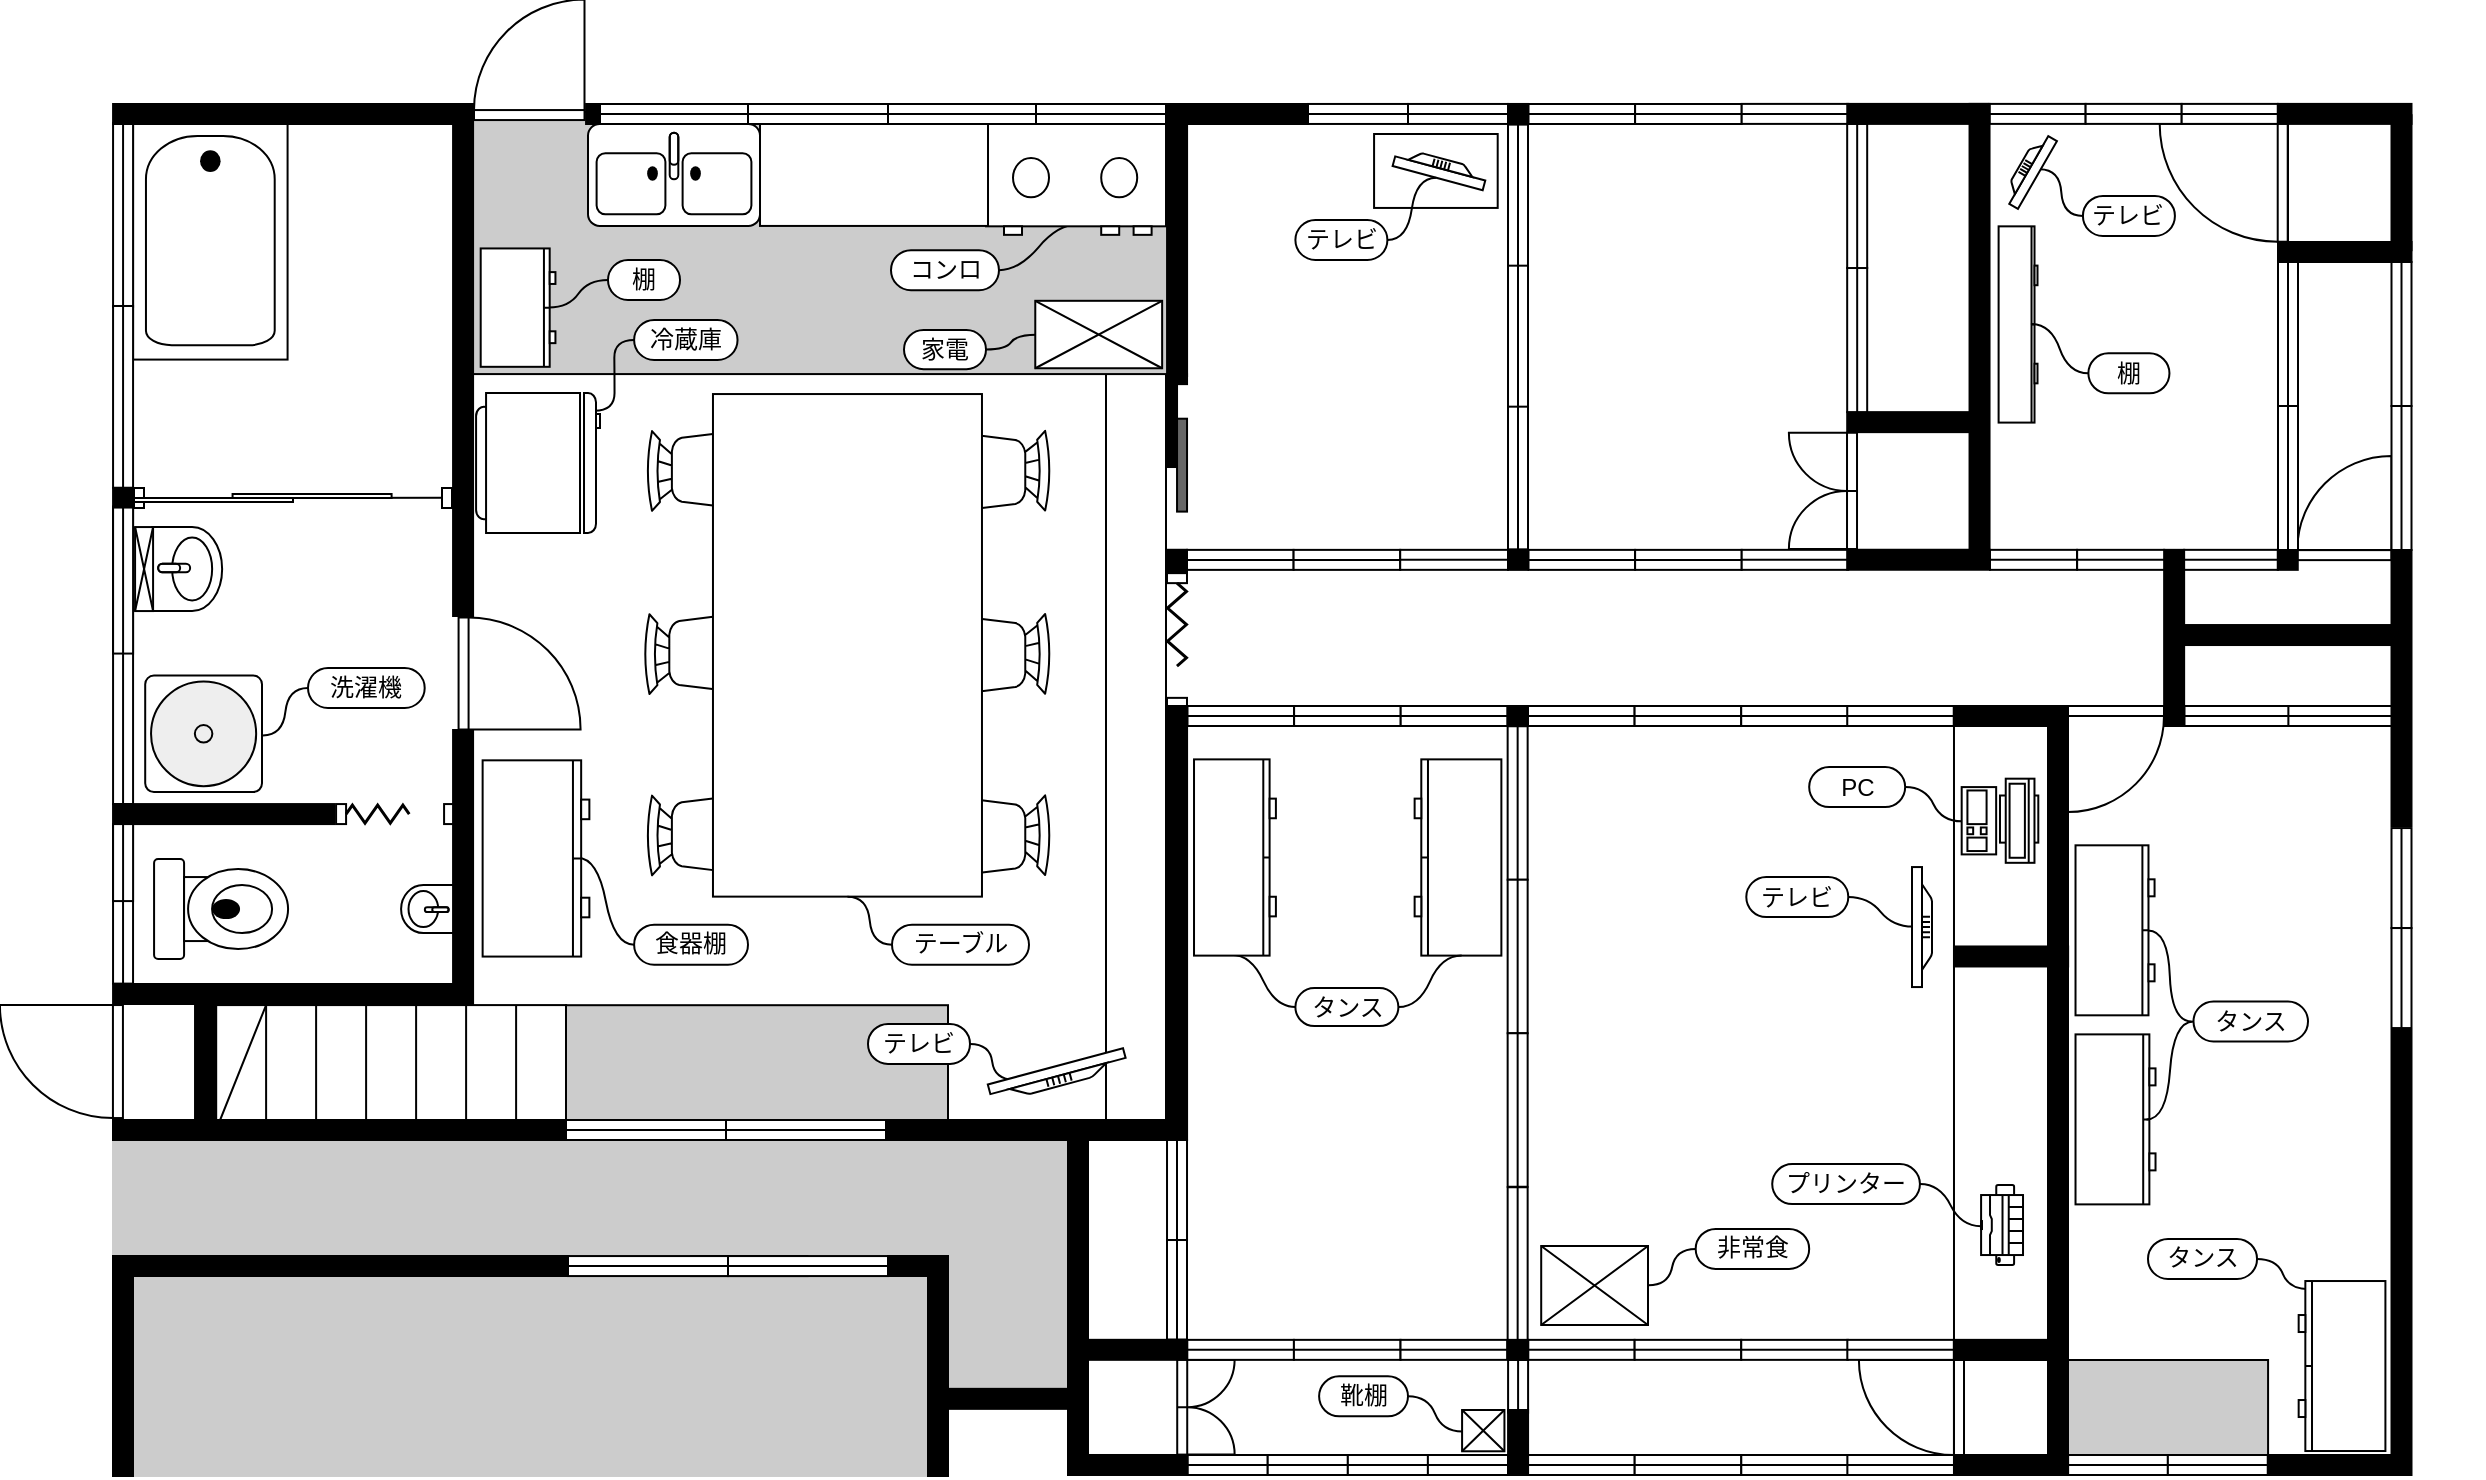 <mxfile version="24.7.14">
  <diagram name="Page-1" id="4bd5d27a-524c-7e24-5d5f-89a86ee4fca1">
    <mxGraphModel dx="1485" dy="-579" grid="1" gridSize="10" guides="1" tooltips="1" connect="1" arrows="1" fold="1" page="1" pageScale="1" pageWidth="1100" pageHeight="850" background="none" math="0" shadow="0">
      <root>
        <mxCell id="0" />
        <mxCell id="1" parent="0" />
        <mxCell id="cAVRYhhCSUy4OZDruDIZ-218" value="" style="edgeStyle=entityRelationEdgeStyle;startArrow=none;endArrow=none;segment=10;curved=1;sourcePerimeterSpacing=0;targetPerimeterSpacing=0;rounded=0;exitX=0.048;exitY=0.883;exitDx=0;exitDy=0;exitPerimeter=0;" edge="1" parent="1" source="cAVRYhhCSUy4OZDruDIZ-378" target="cAVRYhhCSUy4OZDruDIZ-395">
          <mxGeometry relative="1" as="geometry">
            <mxPoint x="1142.48" y="2405.03" as="sourcePoint" />
            <Array as="points">
              <mxPoint x="1152.48" y="2385.03" />
              <mxPoint x="1228" y="2400" />
            </Array>
          </mxGeometry>
        </mxCell>
        <mxCell id="cAVRYhhCSUy4OZDruDIZ-219" value="" style="edgeStyle=entityRelationEdgeStyle;startArrow=none;endArrow=none;segment=10;curved=1;sourcePerimeterSpacing=0;targetPerimeterSpacing=0;rounded=0;exitX=0.004;exitY=0.454;exitDx=0;exitDy=0;exitPerimeter=0;" edge="1" parent="1" source="cAVRYhhCSUy4OZDruDIZ-374" target="cAVRYhhCSUy4OZDruDIZ-390">
          <mxGeometry relative="1" as="geometry">
            <mxPoint x="689.6" y="2135.6" as="sourcePoint" />
            <Array as="points">
              <mxPoint x="699.6" y="2115.6" />
              <mxPoint x="680" y="2120" />
              <mxPoint x="680" y="2120" />
              <mxPoint x="670" y="2120" />
            </Array>
          </mxGeometry>
        </mxCell>
        <mxCell id="cAVRYhhCSUy4OZDruDIZ-220" value="" style="edgeStyle=entityRelationEdgeStyle;startArrow=none;endArrow=none;segment=10;curved=1;sourcePerimeterSpacing=0;targetPerimeterSpacing=0;rounded=0;entryX=1;entryY=0.5;entryDx=0;entryDy=0;exitX=0.807;exitY=0.89;exitDx=0;exitDy=0;exitPerimeter=0;" edge="1" parent="1" source="cAVRYhhCSUy4OZDruDIZ-254" target="cAVRYhhCSUy4OZDruDIZ-389">
          <mxGeometry relative="1" as="geometry">
            <mxPoint x="590" y="2310" as="sourcePoint" />
            <Array as="points">
              <mxPoint x="497.91" y="2297.11" />
              <mxPoint x="570" y="2310" />
              <mxPoint x="560" y="2310" />
            </Array>
          </mxGeometry>
        </mxCell>
        <mxCell id="cAVRYhhCSUy4OZDruDIZ-221" value="" style="rounded=0;whiteSpace=wrap;html=1;strokeColor=none;align=center;verticalAlign=top;fontFamily=Helvetica;fontSize=12;fontColor=default;fillColor=#CCCCCC;container=0;movable=1;resizable=1;rotatable=1;deletable=1;editable=1;locked=0;connectable=1;" vertex="1" parent="1">
          <mxGeometry x="128.56" y="2411.93" width="410.73" height="103.55" as="geometry" />
        </mxCell>
        <mxCell id="cAVRYhhCSUy4OZDruDIZ-222" value="" style="rounded=0;whiteSpace=wrap;html=1;strokeColor=none;align=center;verticalAlign=top;fontFamily=Helvetica;fontSize=12;fontColor=default;fillColor=#CCCCCC;container=0;movable=1;resizable=1;rotatable=1;deletable=1;editable=1;locked=0;connectable=1;" vertex="1" parent="1">
          <mxGeometry x="540" y="2357.03" width="60" height="122.97" as="geometry" />
        </mxCell>
        <mxCell id="cAVRYhhCSUy4OZDruDIZ-223" value="" style="rounded=0;whiteSpace=wrap;html=1;strokeColor=default;align=center;verticalAlign=top;fontFamily=Helvetica;fontSize=12;fontColor=default;fillColor=default;movable=1;resizable=1;rotatable=1;deletable=1;editable=1;locked=0;connectable=1;container=0;" vertex="1" parent="1">
          <mxGeometry x="1042.97" y="2457" width="56.03" height="48" as="geometry" />
        </mxCell>
        <mxCell id="cAVRYhhCSUy4OZDruDIZ-224" value="" style="verticalLabelPosition=bottom;html=1;verticalAlign=top;align=center;shape=mxgraph.floorplan.window;strokeColor=default;fontFamily=Helvetica;fontSize=12;fontColor=default;fillColor=default;rotation=0;container=0;movable=1;resizable=1;rotatable=1;deletable=1;editable=1;locked=0;connectable=1;" vertex="1" parent="1">
          <mxGeometry x="1210.04" y="2130" width="51.965" height="10" as="geometry" />
        </mxCell>
        <mxCell id="cAVRYhhCSUy4OZDruDIZ-225" value="" style="rounded=0;whiteSpace=wrap;html=1;strokeColor=default;align=center;verticalAlign=top;fontFamily=Helvetica;fontSize=12;fontColor=default;fillColor=#FFFFFF;movable=1;resizable=1;rotatable=1;deletable=1;editable=1;locked=0;connectable=1;container=0;" vertex="1" parent="1">
          <mxGeometry x="1210" y="1830" width="52" height="222" as="geometry" />
        </mxCell>
        <mxCell id="cAVRYhhCSUy4OZDruDIZ-226" value="" style="rounded=0;whiteSpace=wrap;html=1;strokeColor=default;align=center;verticalAlign=top;fontFamily=Helvetica;fontSize=12;fontColor=default;fillColor=#CCCCCC;movable=1;resizable=1;rotatable=1;deletable=1;editable=1;locked=0;connectable=1;container=0;" vertex="1" parent="1">
          <mxGeometry x="1099" y="2457" width="101.04" height="49" as="geometry" />
        </mxCell>
        <mxCell id="cAVRYhhCSUy4OZDruDIZ-227" value="" style="endArrow=none;html=1;rounded=0;fontFamily=Helvetica;fontSize=12;fontColor=default;exitX=1.002;exitY=0.864;exitDx=0;exitDy=0;exitPerimeter=0;entryX=0.993;entryY=-0.037;entryDx=0;entryDy=0;entryPerimeter=0;movable=1;resizable=1;rotatable=1;deletable=1;editable=1;locked=0;connectable=1;" edge="1" parent="1">
          <mxGeometry width="50" height="50" relative="1" as="geometry">
            <mxPoint x="1042.997" y="2471.14" as="sourcePoint" />
            <mxPoint x="1042.997" y="2129.71" as="targetPoint" />
          </mxGeometry>
        </mxCell>
        <mxCell id="cAVRYhhCSUy4OZDruDIZ-228" value="" style="verticalLabelPosition=bottom;html=1;verticalAlign=top;align=center;shape=mxgraph.floorplan.wall;fillColor=strokeColor;direction=south;strokeColor=default;fontFamily=Helvetica;fontSize=12;fontColor=default;container=0;movable=1;resizable=1;rotatable=1;deletable=1;editable=1;locked=0;connectable=1;rotation=90;" vertex="1" parent="1">
          <mxGeometry x="1019" y="1953.67" width="10" height="68.8" as="geometry" />
        </mxCell>
        <mxCell id="cAVRYhhCSUy4OZDruDIZ-229" value="" style="rounded=0;whiteSpace=wrap;html=1;strokeColor=default;align=center;verticalAlign=top;fontFamily=Helvetica;fontSize=12;fontColor=default;fillColor=#FFFFFF;movable=1;resizable=1;rotatable=1;deletable=1;editable=1;locked=0;connectable=1;container=0;" vertex="1" parent="1">
          <mxGeometry x="753.04" y="1844" width="61.81" height="36.97" as="geometry" />
        </mxCell>
        <mxCell id="cAVRYhhCSUy4OZDruDIZ-230" value="" style="verticalLabelPosition=bottom;html=1;verticalAlign=top;align=center;shape=mxgraph.floorplan.doorDouble;aspect=fixed;strokeColor=default;fontFamily=Helvetica;fontSize=12;fontColor=default;fillColor=default;rotation=-90;movable=1;resizable=1;rotatable=1;deletable=1;editable=1;locked=0;connectable=1;container=0;" vertex="1" parent="1">
          <mxGeometry x="643.5" y="2468" width="47.41" height="25.19" as="geometry" />
        </mxCell>
        <mxCell id="cAVRYhhCSUy4OZDruDIZ-231" value="" style="rounded=0;whiteSpace=wrap;html=1;strokeColor=default;align=center;verticalAlign=top;fontFamily=Helvetica;fontSize=12;fontColor=default;fillColor=#FFFFFF;movable=1;resizable=1;rotatable=1;deletable=1;editable=1;locked=0;connectable=1;container=0;" vertex="1" parent="1">
          <mxGeometry x="619" y="1964" width="30" height="374" as="geometry" />
        </mxCell>
        <mxCell id="cAVRYhhCSUy4OZDruDIZ-232" value="" style="rounded=0;whiteSpace=wrap;html=1;strokeColor=default;align=center;verticalAlign=top;fontFamily=Helvetica;fontSize=12;fontColor=default;fillColor=#CCCCCC;movable=1;resizable=1;rotatable=1;deletable=1;editable=1;locked=0;connectable=1;container=0;" vertex="1" parent="1">
          <mxGeometry x="300" y="1833" width="350" height="131.04" as="geometry" />
        </mxCell>
        <mxCell id="cAVRYhhCSUy4OZDruDIZ-233" value="" style="verticalLabelPosition=bottom;html=1;verticalAlign=top;align=center;shape=mxgraph.floorplan.chair;shadow=0;direction=north;strokeColor=default;fontFamily=Helvetica;fontSize=12;fontColor=default;fillColor=default;container=0;movable=1;resizable=1;rotatable=1;deletable=1;editable=1;locked=0;connectable=1;" vertex="1" parent="1">
          <mxGeometry x="388.0" y="2084" width="52" height="40" as="geometry" />
        </mxCell>
        <mxCell id="cAVRYhhCSUy4OZDruDIZ-234" value="" style="verticalLabelPosition=bottom;html=1;verticalAlign=top;align=center;shape=mxgraph.floorplan.chair;shadow=0;direction=north;strokeColor=default;fontFamily=Helvetica;fontSize=12;fontColor=default;fillColor=default;container=0;movable=1;resizable=1;rotatable=1;deletable=1;editable=1;locked=0;connectable=1;" vertex="1" parent="1">
          <mxGeometry x="389.29" y="2174.68" width="52" height="40" as="geometry" />
        </mxCell>
        <mxCell id="cAVRYhhCSUy4OZDruDIZ-235" value="" style="verticalLabelPosition=bottom;html=1;verticalAlign=top;align=center;shape=mxgraph.floorplan.chair;shadow=0;direction=south;strokeColor=default;fontFamily=Helvetica;fontSize=12;fontColor=default;fillColor=default;container=0;movable=1;resizable=1;rotatable=1;deletable=1;editable=1;locked=0;connectable=1;" vertex="1" parent="1">
          <mxGeometry x="539.29" y="2084" width="52" height="40" as="geometry" />
        </mxCell>
        <mxCell id="cAVRYhhCSUy4OZDruDIZ-236" value="" style="verticalLabelPosition=bottom;html=1;verticalAlign=top;align=center;shape=mxgraph.floorplan.chair;shadow=0;direction=south;strokeColor=default;fontFamily=Helvetica;fontSize=12;fontColor=default;fillColor=default;container=0;movable=1;resizable=1;rotatable=1;deletable=1;editable=1;locked=0;connectable=1;" vertex="1" parent="1">
          <mxGeometry x="539.29" y="2174.68" width="52" height="40" as="geometry" />
        </mxCell>
        <mxCell id="cAVRYhhCSUy4OZDruDIZ-237" value="" style="verticalLabelPosition=bottom;html=1;verticalAlign=top;align=center;shape=mxgraph.floorplan.chair;shadow=0;direction=north;strokeColor=default;fontFamily=Helvetica;fontSize=12;fontColor=default;fillColor=default;container=0;movable=1;resizable=1;rotatable=1;deletable=1;editable=1;locked=0;connectable=1;" vertex="1" parent="1">
          <mxGeometry x="389.29" y="1992.42" width="52" height="40" as="geometry" />
        </mxCell>
        <mxCell id="cAVRYhhCSUy4OZDruDIZ-238" value="" style="verticalLabelPosition=bottom;html=1;verticalAlign=top;align=center;shape=mxgraph.floorplan.chair;shadow=0;direction=south;strokeColor=default;fontFamily=Helvetica;fontSize=12;fontColor=default;fillColor=default;container=0;movable=1;resizable=1;rotatable=1;deletable=1;editable=1;locked=0;connectable=1;" vertex="1" parent="1">
          <mxGeometry x="539.29" y="1992.42" width="52" height="40" as="geometry" />
        </mxCell>
        <mxCell id="cAVRYhhCSUy4OZDruDIZ-239" value="" style="endArrow=none;html=1;rounded=0;fontFamily=Helvetica;fontSize=12;fontColor=default;entryX=0.79;entryY=0.044;entryDx=0;entryDy=0;entryPerimeter=0;jumpSize=6;movable=1;resizable=1;rotatable=1;deletable=1;editable=1;locked=0;connectable=1;" edge="1" parent="1">
          <mxGeometry width="50" height="50" relative="1" as="geometry">
            <mxPoint x="293.04" y="2025.86" as="sourcePoint" />
            <mxPoint x="136.043" y="2026.075" as="targetPoint" />
          </mxGeometry>
        </mxCell>
        <mxCell id="cAVRYhhCSUy4OZDruDIZ-240" value="" style="verticalLabelPosition=bottom;html=1;verticalAlign=top;align=center;shape=mxgraph.floorplan.doorLeft;aspect=fixed;rotation=-90;container=0;movable=1;resizable=1;rotatable=1;deletable=1;editable=1;locked=0;connectable=1;" vertex="1" parent="1">
          <mxGeometry x="297.04" y="2084" width="56" height="59.5" as="geometry" />
        </mxCell>
        <mxCell id="cAVRYhhCSUy4OZDruDIZ-241" value="" style="verticalLabelPosition=bottom;html=1;verticalAlign=top;align=center;shape=stencil(zVXRboMgFP0aH00Upunr1m3/cbW0klIwQKv9+yGUrKh1zG3JkiZ6z5F7z7k2xwRvVQMtSVAGqiW1TvBrgtAFJIWKGRgZpnFgmbmSw4k45AV0o88VcrjSUhxJR3f6doDyhkiqHds5LN/YLvgtyZ4NOvzwthacm9lUcGWx9xFfQX08SHHmu4DwtBx0T2T6gWXh6t7VN/YaVNORBnkwFW/3QpIFOXvKmNvFTGf/UAvDliaEp0/iQj4156HovJhXHbYAWZsbBvJAUnOf7hkcAtNy1F1ew1p1hLR3x/Jgj75Ln0JPVSqFhuEFzi05Si6j/N6xP/SdFtGO8cgxinKcF0W05VWei9Az/hemUbzpYoXpVS3++K/tn4qw/BSlt2ZCLYWBwR/kgYnnX02SUZCUS+p/qGuIwVowIU3prnamP7c0lzBGW7uxW6ZvwkgPEz3HoSv0hatB2Axt7U6i3aLuE2mBDw==);rotation=-90;container=0;movable=1;resizable=1;rotatable=1;deletable=1;editable=1;locked=0;connectable=1;" vertex="1" parent="1">
          <mxGeometry x="106.23" y="1853.23" width="129.87" height="77.25" as="geometry" />
        </mxCell>
        <mxCell id="cAVRYhhCSUy4OZDruDIZ-242" value="" style="verticalLabelPosition=bottom;html=1;verticalAlign=top;align=center;shape=mxgraph.floorplan.doorSlidingGlass;dx=0.31;container=0;movable=1;resizable=1;rotatable=1;deletable=1;editable=1;locked=0;connectable=1;" vertex="1" parent="1">
          <mxGeometry x="133" y="2001" width="159" height="50" as="geometry" />
        </mxCell>
        <mxCell id="cAVRYhhCSUy4OZDruDIZ-243" value="" style="verticalLabelPosition=bottom;html=1;verticalAlign=top;align=center;shape=mxgraph.floorplan.sink_1;rotation=-90;container=0;movable=1;resizable=1;rotatable=1;deletable=1;editable=1;locked=0;connectable=1;" vertex="1" parent="1">
          <mxGeometry x="138.6" y="2044.03" width="41.94" height="35" as="geometry" />
        </mxCell>
        <mxCell id="cAVRYhhCSUy4OZDruDIZ-244" value="" style="verticalLabelPosition=bottom;html=1;verticalAlign=top;align=center;shape=mxgraph.floorplan.toilet;rotation=-90;container=0;movable=1;resizable=1;rotatable=1;deletable=1;editable=1;locked=0;connectable=1;" vertex="1" parent="1">
          <mxGeometry x="151.54" y="2198.03" width="50" height="67" as="geometry" />
        </mxCell>
        <mxCell id="cAVRYhhCSUy4OZDruDIZ-245" value="" style="verticalLabelPosition=bottom;html=1;verticalAlign=top;align=center;shape=mxgraph.floorplan.doorAccordion;dx=0.62;container=0;movable=1;resizable=1;rotatable=1;deletable=1;editable=1;locked=0;connectable=1;" vertex="1" parent="1">
          <mxGeometry x="234.04" y="2179.54" width="59" height="8.99" as="geometry" />
        </mxCell>
        <mxCell id="cAVRYhhCSUy4OZDruDIZ-246" value="" style="verticalLabelPosition=bottom;html=1;verticalAlign=top;align=center;shape=mxgraph.floorplan.wallCorner;fillColor=strokeColor;direction=west;container=0;movable=1;resizable=1;rotatable=1;deletable=1;editable=1;locked=0;connectable=1;" vertex="1" parent="1">
          <mxGeometry x="122.54" y="2142" width="180" height="137.03" as="geometry" />
        </mxCell>
        <mxCell id="cAVRYhhCSUy4OZDruDIZ-247" value="" style="verticalLabelPosition=bottom;html=1;verticalAlign=top;align=center;shape=mxgraph.floorplan.sink_1;rotation=90;container=0;movable=1;resizable=1;rotatable=1;deletable=1;editable=1;locked=0;connectable=1;" vertex="1" parent="1">
          <mxGeometry x="267.54" y="2218.53" width="24" height="26" as="geometry" />
        </mxCell>
        <mxCell id="cAVRYhhCSUy4OZDruDIZ-248" value="" style="verticalLabelPosition=bottom;html=1;verticalAlign=top;align=center;shape=mxgraph.floorplan.elevator;strokeColor=default;fontFamily=Helvetica;fontSize=12;fontColor=default;fillColor=default;container=0;movable=1;resizable=1;rotatable=1;deletable=1;editable=1;locked=0;connectable=1;" vertex="1" parent="1">
          <mxGeometry x="133.54" y="2040.53" width="9" height="42" as="geometry" />
        </mxCell>
        <mxCell id="cAVRYhhCSUy4OZDruDIZ-249" value="" style="verticalLabelPosition=bottom;html=1;verticalAlign=top;align=center;shape=mxgraph.floorplan.wall;fillColor=strokeColor;direction=south;strokeColor=default;fontFamily=Helvetica;fontSize=12;fontColor=default;container=0;movable=1;resizable=1;rotatable=1;deletable=1;editable=1;locked=0;connectable=1;" vertex="1" parent="1">
          <mxGeometry x="122.54" y="2021" width="10" height="9.25" as="geometry" />
        </mxCell>
        <mxCell id="cAVRYhhCSUy4OZDruDIZ-250" value="" style="verticalLabelPosition=bottom;html=1;verticalAlign=top;align=center;shape=mxgraph.floorplan.doorLeft;aspect=fixed;rotation=90;container=0;movable=1;resizable=1;rotatable=1;deletable=1;editable=1;locked=0;connectable=1;" vertex="1" parent="1">
          <mxGeometry x="69.2" y="2277.76" width="56.5" height="60.03" as="geometry" />
        </mxCell>
        <mxCell id="cAVRYhhCSUy4OZDruDIZ-251" value="" style="verticalLabelPosition=bottom;html=1;verticalAlign=top;align=center;shape=mxgraph.floorplan.stairs;direction=south;strokeColor=default;fontFamily=Helvetica;fontSize=12;fontColor=default;fillColor=default;rotation=90;container=0;movable=1;resizable=1;rotatable=1;deletable=1;editable=1;locked=0;connectable=1;" vertex="1" parent="1">
          <mxGeometry x="199.05" y="2254.54" width="125" height="175.01" as="geometry" />
        </mxCell>
        <mxCell id="cAVRYhhCSUy4OZDruDIZ-252" value="" style="rounded=0;whiteSpace=wrap;html=1;strokeColor=none;align=center;verticalAlign=top;fontFamily=Helvetica;fontSize=12;fontColor=default;fillColor=#CCCCCC;container=0;movable=1;resizable=1;rotatable=1;deletable=1;editable=1;locked=0;connectable=1;" vertex="1" parent="1">
          <mxGeometry x="122" y="2347.03" width="478" height="58" as="geometry" />
        </mxCell>
        <mxCell id="cAVRYhhCSUy4OZDruDIZ-253" value="" style="verticalLabelPosition=bottom;html=1;verticalAlign=top;align=center;shape=mxgraph.floorplan.wall;fillColor=strokeColor;strokeColor=default;fontFamily=Helvetica;fontSize=12;fontColor=default;container=0;movable=1;resizable=1;rotatable=1;deletable=1;editable=1;locked=0;connectable=1;" vertex="1" parent="1">
          <mxGeometry x="122.5" y="2337" width="226" height="10" as="geometry" />
        </mxCell>
        <mxCell id="cAVRYhhCSUy4OZDruDIZ-254" value="" style="verticalLabelPosition=bottom;html=1;verticalAlign=top;align=center;shape=mxgraph.floorplan.flat_tv;strokeColor=default;fontFamily=Helvetica;fontSize=12;fontColor=default;fillColor=#FFFFFF;rotation=-195;container=0;movable=1;resizable=1;rotatable=1;deletable=1;editable=1;locked=0;connectable=1;" vertex="1" parent="1">
          <mxGeometry x="560" y="2310.0" width="70" height="10" as="geometry" />
        </mxCell>
        <mxCell id="cAVRYhhCSUy4OZDruDIZ-255" value="" style="shape=rect;shadow=0;html=1;strokeColor=default;align=center;verticalAlign=top;fontFamily=Helvetica;fontSize=12;fontColor=default;fillColor=#FFFFFF;direction=east;rotation=90;container=0;movable=1;resizable=1;rotatable=1;deletable=1;editable=1;locked=0;connectable=1;" vertex="1" parent="1">
          <mxGeometry x="364.09" y="2032.42" width="251.29" height="134.5" as="geometry" />
        </mxCell>
        <mxCell id="cAVRYhhCSUy4OZDruDIZ-256" value="" style="verticalLabelPosition=bottom;html=1;verticalAlign=top;align=center;shape=mxgraph.floorplan.wallCorner;fillColor=strokeColor;strokeColor=default;fontFamily=Helvetica;fontSize=12;fontColor=default;container=0;movable=1;resizable=1;rotatable=1;deletable=1;editable=1;locked=0;connectable=1;" vertex="1" parent="1">
          <mxGeometry x="649.54" y="1829" width="70.46" height="136" as="geometry" />
        </mxCell>
        <mxCell id="cAVRYhhCSUy4OZDruDIZ-257" value="" style="verticalLabelPosition=bottom;html=1;verticalAlign=top;align=center;shape=mxgraph.floorplan.doorAccordion;dx=0.69;rotation=90;container=0;movable=1;resizable=1;rotatable=1;deletable=1;editable=1;locked=0;connectable=1;" vertex="1" parent="1">
          <mxGeometry x="620.81" y="2092.51" width="67.37" height="9.48" as="geometry" />
        </mxCell>
        <mxCell id="cAVRYhhCSUy4OZDruDIZ-258" value="" style="verticalLabelPosition=bottom;html=1;verticalAlign=top;align=center;shape=mxgraph.floorplan.window;strokeColor=default;fontFamily=Helvetica;fontSize=12;fontColor=default;fillColor=default;rotation=90;container=0;movable=1;resizable=1;rotatable=1;deletable=1;editable=1;locked=0;connectable=1;" vertex="1" parent="1">
          <mxGeometry x="81.55" y="1879.43" width="91.97" height="10" as="geometry" />
        </mxCell>
        <mxCell id="cAVRYhhCSUy4OZDruDIZ-259" value="" style="verticalLabelPosition=bottom;html=1;verticalAlign=top;align=center;shape=mxgraph.floorplan.window;strokeColor=default;fontFamily=Helvetica;fontSize=12;fontColor=default;fillColor=default;rotation=90;container=0;movable=1;resizable=1;rotatable=1;deletable=1;editable=1;locked=0;connectable=1;" vertex="1" parent="1">
          <mxGeometry x="53.13" y="2099.6" width="148.81" height="10" as="geometry" />
        </mxCell>
        <mxCell id="cAVRYhhCSUy4OZDruDIZ-260" value="" style="verticalLabelPosition=bottom;html=1;verticalAlign=top;align=center;shape=mxgraph.floorplan.window;strokeColor=default;fontFamily=Helvetica;fontSize=12;fontColor=default;fillColor=default;rotation=90;container=0;movable=1;resizable=1;rotatable=1;deletable=1;editable=1;locked=0;connectable=1;" vertex="1" parent="1">
          <mxGeometry x="88.12" y="2224.4" width="78.81" height="10" as="geometry" />
        </mxCell>
        <mxCell id="cAVRYhhCSUy4OZDruDIZ-261" value="" style="verticalLabelPosition=bottom;html=1;verticalAlign=top;align=center;shape=mxgraph.floorplan.window;strokeColor=default;fontFamily=Helvetica;fontSize=12;fontColor=default;fillColor=default;rotation=90;container=0;movable=1;resizable=1;rotatable=1;deletable=1;editable=1;locked=0;connectable=1;" vertex="1" parent="1">
          <mxGeometry x="82.1" y="1970.43" width="90.875" height="10" as="geometry" />
        </mxCell>
        <mxCell id="cAVRYhhCSUy4OZDruDIZ-262" value="" style="verticalLabelPosition=bottom;html=1;verticalAlign=top;align=center;shape=mxgraph.floorplan.window;strokeColor=default;fontFamily=Helvetica;fontSize=12;fontColor=default;fillColor=default;rotation=90;container=0;movable=1;resizable=1;rotatable=1;deletable=1;editable=1;locked=0;connectable=1;" vertex="1" parent="1">
          <mxGeometry x="91.04" y="2062.28" width="73" height="10" as="geometry" />
        </mxCell>
        <mxCell id="cAVRYhhCSUy4OZDruDIZ-263" value="" style="verticalLabelPosition=bottom;html=1;verticalAlign=top;align=center;shape=mxgraph.floorplan.window;strokeColor=default;fontFamily=Helvetica;fontSize=12;fontColor=default;fillColor=default;rotation=90;container=0;movable=1;resizable=1;rotatable=1;deletable=1;editable=1;locked=0;connectable=1;" vertex="1" parent="1">
          <mxGeometry x="108.24" y="2203.24" width="38.6" height="10" as="geometry" />
        </mxCell>
        <mxCell id="cAVRYhhCSUy4OZDruDIZ-264" value="" style="verticalLabelPosition=bottom;html=1;verticalAlign=top;align=center;shape=mxgraph.floorplan.wallCorner;fillColor=strokeColor;direction=west;strokeColor=default;fontFamily=Helvetica;fontSize=12;fontColor=default;container=0;movable=1;resizable=1;rotatable=1;deletable=1;editable=1;locked=0;connectable=1;" vertex="1" parent="1">
          <mxGeometry x="510" y="2130" width="149.54" height="217" as="geometry" />
        </mxCell>
        <mxCell id="cAVRYhhCSUy4OZDruDIZ-265" value="" style="verticalLabelPosition=bottom;html=1;verticalAlign=top;align=center;shape=mxgraph.floorplan.wall;fillColor=strokeColor;strokeColor=default;fontFamily=Helvetica;fontSize=12;fontColor=default;container=0;movable=1;resizable=1;rotatable=1;deletable=1;editable=1;locked=0;connectable=1;" vertex="1" parent="1">
          <mxGeometry x="359.04" y="1829" width="290.96" height="10" as="geometry" />
        </mxCell>
        <mxCell id="cAVRYhhCSUy4OZDruDIZ-266" value="" style="verticalLabelPosition=bottom;html=1;verticalAlign=top;align=center;shape=mxgraph.floorplan.doorLeft;aspect=fixed;rotation=-180;container=0;movable=1;resizable=1;rotatable=1;deletable=1;editable=1;locked=0;connectable=1;" vertex="1" parent="1">
          <mxGeometry x="303" y="1778.33" width="55.25" height="58.7" as="geometry" />
        </mxCell>
        <mxCell id="cAVRYhhCSUy4OZDruDIZ-267" value="" style="verticalLabelPosition=bottom;html=1;verticalAlign=top;align=center;shape=mxgraph.floorplan.doorBypass;dx=0.24;strokeColor=default;fontFamily=Helvetica;fontSize=12;fontColor=default;fillColor=#666666;rotation=90;movable=1;resizable=1;rotatable=1;deletable=1;editable=1;locked=0;connectable=1;container=0;" vertex="1" parent="1">
          <mxGeometry x="608.07" y="2005.51" width="92.9" height="10" as="geometry" />
        </mxCell>
        <mxCell id="cAVRYhhCSUy4OZDruDIZ-268" value="" style="verticalLabelPosition=bottom;html=1;verticalAlign=top;align=center;shape=mxgraph.floorplan.wall;fillColor=strokeColor;direction=south;strokeColor=default;fontFamily=Helvetica;fontSize=12;fontColor=default;container=0;movable=1;resizable=1;rotatable=1;deletable=1;editable=1;locked=0;connectable=1;" vertex="1" parent="1">
          <mxGeometry x="649.27" y="2051.92" width="10.46" height="11.53" as="geometry" />
        </mxCell>
        <mxCell id="cAVRYhhCSUy4OZDruDIZ-269" value="" style="verticalLabelPosition=bottom;html=1;verticalAlign=top;align=center;shape=mxgraph.floorplan.sink_double2;strokeColor=default;fontFamily=Helvetica;fontSize=12;fontColor=default;fillColor=default;movable=1;resizable=1;rotatable=1;deletable=1;editable=1;locked=0;connectable=1;container=0;" vertex="1" parent="1">
          <mxGeometry x="360.005" y="1839.0" width="86" height="50.97" as="geometry" />
        </mxCell>
        <mxCell id="cAVRYhhCSUy4OZDruDIZ-270" value="" style="rounded=0;whiteSpace=wrap;html=1;strokeColor=default;align=center;verticalAlign=top;fontFamily=Helvetica;fontSize=12;fontColor=default;fillColor=#CCCCCC;movable=1;resizable=1;rotatable=1;deletable=1;editable=1;locked=0;connectable=1;container=0;" vertex="1" parent="1">
          <mxGeometry x="349" y="2279.6" width="191" height="57.4" as="geometry" />
        </mxCell>
        <mxCell id="cAVRYhhCSUy4OZDruDIZ-271" value="" style="verticalLabelPosition=bottom;html=1;verticalAlign=top;align=center;shape=mxgraph.floorplan.window;strokeColor=default;fontFamily=Helvetica;fontSize=12;fontColor=default;fillColor=default;rotation=0;container=0;movable=1;resizable=1;rotatable=1;deletable=1;editable=1;locked=0;connectable=1;" vertex="1" parent="1">
          <mxGeometry x="365" y="1829" width="284" height="10" as="geometry" />
        </mxCell>
        <mxCell id="cAVRYhhCSUy4OZDruDIZ-272" value="" style="verticalLabelPosition=bottom;html=1;verticalAlign=top;align=center;shape=mxgraph.floorplan.window;strokeColor=default;fontFamily=Helvetica;fontSize=12;fontColor=default;fillColor=default;rotation=0;container=0;movable=1;resizable=1;rotatable=1;deletable=1;editable=1;locked=0;connectable=1;" vertex="1" parent="1">
          <mxGeometry x="366" y="1829" width="144" height="10" as="geometry" />
        </mxCell>
        <mxCell id="cAVRYhhCSUy4OZDruDIZ-273" value="" style="verticalLabelPosition=bottom;html=1;verticalAlign=top;align=center;shape=mxgraph.floorplan.window;strokeColor=default;fontFamily=Helvetica;fontSize=12;fontColor=default;fillColor=default;rotation=0;container=0;movable=1;resizable=1;rotatable=1;deletable=1;editable=1;locked=0;connectable=1;" vertex="1" parent="1">
          <mxGeometry x="366" y="1829" width="74" height="10" as="geometry" />
        </mxCell>
        <mxCell id="cAVRYhhCSUy4OZDruDIZ-274" value="" style="verticalLabelPosition=bottom;html=1;verticalAlign=top;align=center;shape=mxgraph.floorplan.window;strokeColor=default;fontFamily=Helvetica;fontSize=12;fontColor=default;fillColor=default;rotation=0;container=0;movable=1;resizable=1;rotatable=1;deletable=1;editable=1;locked=0;connectable=1;" vertex="1" parent="1">
          <mxGeometry x="510" y="1829" width="74" height="10" as="geometry" />
        </mxCell>
        <mxCell id="cAVRYhhCSUy4OZDruDIZ-275" value="" style="rounded=0;whiteSpace=wrap;html=1;strokeColor=default;align=center;verticalAlign=top;fontFamily=Helvetica;fontSize=12;fontColor=default;fillColor=#000000;container=0;movable=1;resizable=1;rotatable=1;deletable=1;editable=1;locked=0;connectable=1;" vertex="1" parent="1">
          <mxGeometry x="650" y="1964.51" width="4.46" height="45.49" as="geometry" />
        </mxCell>
        <mxCell id="cAVRYhhCSUy4OZDruDIZ-276" value="" style="rounded=0;whiteSpace=wrap;html=1;strokeColor=default;align=center;verticalAlign=top;fontFamily=Helvetica;fontSize=12;fontColor=default;fillColor=#000000;container=0;movable=1;resizable=1;rotatable=1;deletable=1;editable=1;locked=0;connectable=1;" vertex="1" parent="1">
          <mxGeometry x="654.29" y="1964.43" width="4.46" height="4" as="geometry" />
        </mxCell>
        <mxCell id="cAVRYhhCSUy4OZDruDIZ-277" value="" style="verticalLabelPosition=bottom;html=1;verticalAlign=top;align=center;shape=mxgraph.floorplan.window;strokeColor=default;fontFamily=Helvetica;fontSize=12;fontColor=default;fillColor=default;rotation=0;container=0;movable=1;resizable=1;rotatable=1;deletable=1;editable=1;locked=0;connectable=1;" vertex="1" parent="1">
          <mxGeometry x="720" y="1828.98" width="50" height="10" as="geometry" />
        </mxCell>
        <mxCell id="cAVRYhhCSUy4OZDruDIZ-278" value="" style="verticalLabelPosition=bottom;html=1;verticalAlign=top;align=center;shape=mxgraph.floorplan.flat_tv;strokeColor=default;fontFamily=Helvetica;fontSize=12;fontColor=default;fillColor=#FFFFFF;rotation=15;container=0;movable=1;resizable=1;rotatable=1;deletable=1;editable=1;locked=0;connectable=1;" vertex="1" parent="1">
          <mxGeometry x="762.81" y="1856.22" width="46.62" height="10" as="geometry" />
        </mxCell>
        <mxCell id="cAVRYhhCSUy4OZDruDIZ-279" value="" style="verticalLabelPosition=bottom;html=1;verticalAlign=top;align=center;shape=mxgraph.floorplan.window;strokeColor=default;fontFamily=Helvetica;fontSize=12;fontColor=default;fillColor=default;rotation=0;container=0;movable=1;resizable=1;rotatable=1;deletable=1;editable=1;locked=0;connectable=1;" vertex="1" parent="1">
          <mxGeometry x="770" y="1828.98" width="50" height="10" as="geometry" />
        </mxCell>
        <mxCell id="cAVRYhhCSUy4OZDruDIZ-280" value="" style="verticalLabelPosition=bottom;html=1;verticalAlign=top;align=center;shape=mxgraph.floorplan.wall;fillColor=strokeColor;direction=south;strokeColor=default;fontFamily=Helvetica;fontSize=12;fontColor=default;container=0;movable=1;resizable=1;rotatable=1;deletable=1;editable=1;locked=0;connectable=1;" vertex="1" parent="1">
          <mxGeometry x="820" y="1828.98" width="10" height="9.97" as="geometry" />
        </mxCell>
        <mxCell id="cAVRYhhCSUy4OZDruDIZ-281" value="" style="verticalLabelPosition=bottom;html=1;verticalAlign=top;align=center;shape=mxgraph.floorplan.window;strokeColor=default;fontFamily=Helvetica;fontSize=12;fontColor=default;fillColor=default;rotation=0;container=0;movable=1;resizable=1;rotatable=1;deletable=1;editable=1;locked=0;connectable=1;" vertex="1" parent="1">
          <mxGeometry x="659.5" y="2051.94" width="53.3" height="10" as="geometry" />
        </mxCell>
        <mxCell id="cAVRYhhCSUy4OZDruDIZ-282" value="" style="verticalLabelPosition=bottom;html=1;verticalAlign=top;align=center;shape=mxgraph.floorplan.window;strokeColor=default;fontFamily=Helvetica;fontSize=12;fontColor=default;fillColor=default;rotation=90;container=0;movable=1;resizable=1;rotatable=1;deletable=1;editable=1;locked=0;connectable=1;" vertex="1" parent="1">
          <mxGeometry x="789.34" y="1869.97" width="71.333" height="10" as="geometry" />
        </mxCell>
        <mxCell id="cAVRYhhCSUy4OZDruDIZ-283" value="" style="verticalLabelPosition=bottom;html=1;verticalAlign=top;align=center;shape=mxgraph.floorplan.wall;fillColor=strokeColor;direction=south;strokeColor=default;fontFamily=Helvetica;fontSize=12;fontColor=default;container=0;movable=1;resizable=1;rotatable=1;deletable=1;editable=1;locked=0;connectable=1;" vertex="1" parent="1">
          <mxGeometry x="820" y="2052" width="10" height="9.94" as="geometry" />
        </mxCell>
        <mxCell id="cAVRYhhCSUy4OZDruDIZ-284" value="" style="verticalLabelPosition=bottom;html=1;verticalAlign=top;align=center;shape=mxgraph.floorplan.window;strokeColor=default;fontFamily=Helvetica;fontSize=12;fontColor=default;fillColor=default;rotation=0;container=0;movable=1;resizable=1;rotatable=1;deletable=1;editable=1;locked=0;connectable=1;" vertex="1" parent="1">
          <mxGeometry x="712.8" y="2051.94" width="53.3" height="10" as="geometry" />
        </mxCell>
        <mxCell id="cAVRYhhCSUy4OZDruDIZ-285" value="" style="verticalLabelPosition=bottom;html=1;verticalAlign=top;align=center;shape=mxgraph.floorplan.window;strokeColor=default;fontFamily=Helvetica;fontSize=12;fontColor=default;fillColor=default;rotation=0;container=0;movable=1;resizable=1;rotatable=1;deletable=1;editable=1;locked=0;connectable=1;" vertex="1" parent="1">
          <mxGeometry x="766.1" y="2051.92" width="53.9" height="10" as="geometry" />
        </mxCell>
        <mxCell id="cAVRYhhCSUy4OZDruDIZ-286" value="" style="verticalLabelPosition=bottom;html=1;verticalAlign=top;align=center;shape=mxgraph.floorplan.window;strokeColor=default;fontFamily=Helvetica;fontSize=12;fontColor=default;fillColor=default;rotation=0;container=0;movable=1;resizable=1;rotatable=1;deletable=1;editable=1;locked=0;connectable=1;" vertex="1" parent="1">
          <mxGeometry x="659.75" y="2130" width="53.3" height="10" as="geometry" />
        </mxCell>
        <mxCell id="cAVRYhhCSUy4OZDruDIZ-287" value="" style="verticalLabelPosition=bottom;html=1;verticalAlign=top;align=center;shape=mxgraph.floorplan.wall;fillColor=strokeColor;direction=south;strokeColor=default;fontFamily=Helvetica;fontSize=12;fontColor=default;container=0;movable=1;resizable=1;rotatable=1;deletable=1;editable=1;locked=0;connectable=1;" vertex="1" parent="1">
          <mxGeometry x="819.65" y="2130" width="10" height="9.94" as="geometry" />
        </mxCell>
        <mxCell id="cAVRYhhCSUy4OZDruDIZ-288" value="" style="verticalLabelPosition=bottom;html=1;verticalAlign=top;align=center;shape=mxgraph.floorplan.window;strokeColor=default;fontFamily=Helvetica;fontSize=12;fontColor=default;fillColor=default;rotation=0;container=0;movable=1;resizable=1;rotatable=1;deletable=1;editable=1;locked=0;connectable=1;" vertex="1" parent="1">
          <mxGeometry x="713.05" y="2130" width="53.3" height="10" as="geometry" />
        </mxCell>
        <mxCell id="cAVRYhhCSUy4OZDruDIZ-289" value="" style="verticalLabelPosition=bottom;html=1;verticalAlign=top;align=center;shape=mxgraph.floorplan.window;strokeColor=default;fontFamily=Helvetica;fontSize=12;fontColor=default;fillColor=default;rotation=0;container=0;movable=1;resizable=1;rotatable=1;deletable=1;editable=1;locked=0;connectable=1;" vertex="1" parent="1">
          <mxGeometry x="766.35" y="2130" width="53.3" height="10" as="geometry" />
        </mxCell>
        <mxCell id="cAVRYhhCSUy4OZDruDIZ-290" value="" style="verticalLabelPosition=bottom;html=1;verticalAlign=top;align=center;shape=mxgraph.floorplan.wall;fillColor=strokeColor;direction=south;strokeColor=default;fontFamily=Helvetica;fontSize=12;fontColor=default;movable=1;resizable=1;rotatable=1;deletable=1;editable=1;locked=0;connectable=1;container=0;" vertex="1" parent="1">
          <mxGeometry x="600" y="2339.5" width="10" height="175" as="geometry" />
        </mxCell>
        <mxCell id="cAVRYhhCSUy4OZDruDIZ-291" value="" style="verticalLabelPosition=bottom;html=1;verticalAlign=top;align=center;shape=mxgraph.floorplan.window;strokeColor=default;fontFamily=Helvetica;fontSize=12;fontColor=default;fillColor=default;rotation=0;container=0;movable=1;resizable=1;rotatable=1;deletable=1;editable=1;locked=0;connectable=1;" vertex="1" parent="1">
          <mxGeometry x="659.8" y="2504.5" width="40.06" height="10" as="geometry" />
        </mxCell>
        <mxCell id="cAVRYhhCSUy4OZDruDIZ-292" value="" style="verticalLabelPosition=bottom;html=1;verticalAlign=top;align=center;shape=mxgraph.floorplan.window;strokeColor=default;fontFamily=Helvetica;fontSize=12;fontColor=default;fillColor=default;rotation=90;container=0;movable=1;resizable=1;rotatable=1;deletable=1;editable=1;locked=0;connectable=1;" vertex="1" parent="1">
          <mxGeometry x="811.85" y="2465.18" width="26.39" height="10" as="geometry" />
        </mxCell>
        <mxCell id="cAVRYhhCSUy4OZDruDIZ-293" value="" style="verticalLabelPosition=bottom;html=1;verticalAlign=top;align=center;shape=mxgraph.floorplan.wall;fillColor=strokeColor;direction=south;strokeColor=default;fontFamily=Helvetica;fontSize=12;fontColor=default;container=0;movable=1;resizable=1;rotatable=1;deletable=1;editable=1;locked=0;connectable=1;" vertex="1" parent="1">
          <mxGeometry x="820.04" y="2482" width="10" height="32.5" as="geometry" />
        </mxCell>
        <mxCell id="cAVRYhhCSUy4OZDruDIZ-294" value="" style="verticalLabelPosition=bottom;html=1;verticalAlign=top;align=center;shape=mxgraph.floorplan.window;strokeColor=default;fontFamily=Helvetica;fontSize=12;fontColor=default;fillColor=default;rotation=0;container=0;movable=1;resizable=1;rotatable=1;deletable=1;editable=1;locked=0;connectable=1;" vertex="1" parent="1">
          <mxGeometry x="699.86" y="2504.5" width="40.06" height="10" as="geometry" />
        </mxCell>
        <mxCell id="cAVRYhhCSUy4OZDruDIZ-295" value="" style="verticalLabelPosition=bottom;html=1;verticalAlign=top;align=center;shape=mxgraph.floorplan.window;strokeColor=default;fontFamily=Helvetica;fontSize=12;fontColor=default;fillColor=default;rotation=0;container=0;movable=1;resizable=1;rotatable=1;deletable=1;editable=1;locked=0;connectable=1;" vertex="1" parent="1">
          <mxGeometry x="739.92" y="2504.5" width="40.06" height="10" as="geometry" />
        </mxCell>
        <mxCell id="cAVRYhhCSUy4OZDruDIZ-296" value="" style="verticalLabelPosition=bottom;html=1;verticalAlign=top;align=center;shape=mxgraph.floorplan.window;strokeColor=default;fontFamily=Helvetica;fontSize=12;fontColor=default;fillColor=default;rotation=0;container=0;movable=1;resizable=1;rotatable=1;deletable=1;editable=1;locked=0;connectable=1;" vertex="1" parent="1">
          <mxGeometry x="779.94" y="2504.5" width="40.06" height="10" as="geometry" />
        </mxCell>
        <mxCell id="cAVRYhhCSUy4OZDruDIZ-297" value="" style="verticalLabelPosition=bottom;html=1;verticalAlign=top;align=center;shape=mxgraph.floorplan.wall;fillColor=strokeColor;direction=west;strokeColor=default;fontFamily=Helvetica;fontSize=12;fontColor=default;container=0;movable=1;resizable=1;rotatable=1;deletable=1;editable=1;locked=0;connectable=1;" vertex="1" parent="1">
          <mxGeometry x="610.04" y="2447.04" width="49.48" height="9.75" as="geometry" />
        </mxCell>
        <mxCell id="cAVRYhhCSUy4OZDruDIZ-298" value="" style="verticalLabelPosition=bottom;html=1;verticalAlign=top;align=center;shape=mxgraph.floorplan.window;strokeColor=default;fontFamily=Helvetica;fontSize=12;fontColor=default;fillColor=default;rotation=90;container=0;movable=1;resizable=1;rotatable=1;deletable=1;editable=1;locked=0;connectable=1;" vertex="1" parent="1">
          <mxGeometry x="629.63" y="2416.88" width="49.74" height="10" as="geometry" />
        </mxCell>
        <mxCell id="cAVRYhhCSUy4OZDruDIZ-299" value="" style="verticalLabelPosition=bottom;html=1;verticalAlign=top;align=center;shape=mxgraph.floorplan.wall;fillColor=strokeColor;direction=west;strokeColor=default;fontFamily=Helvetica;fontSize=12;fontColor=default;container=0;movable=1;resizable=1;rotatable=1;deletable=1;editable=1;locked=0;connectable=1;" vertex="1" parent="1">
          <mxGeometry x="609.9" y="2504.62" width="49.76" height="9.75" as="geometry" />
        </mxCell>
        <mxCell id="cAVRYhhCSUy4OZDruDIZ-300" value="" style="verticalLabelPosition=bottom;html=1;verticalAlign=top;align=center;shape=mxgraph.floorplan.window;strokeColor=default;fontFamily=Helvetica;fontSize=12;fontColor=default;fillColor=default;rotation=0;container=0;movable=1;resizable=1;rotatable=1;deletable=1;editable=1;locked=0;connectable=1;" vertex="1" parent="1">
          <mxGeometry x="830.25" y="2051.94" width="53.3" height="10" as="geometry" />
        </mxCell>
        <mxCell id="cAVRYhhCSUy4OZDruDIZ-301" value="" style="verticalLabelPosition=bottom;html=1;verticalAlign=top;align=center;shape=mxgraph.floorplan.window;strokeColor=default;fontFamily=Helvetica;fontSize=12;fontColor=default;fillColor=default;rotation=0;container=0;movable=1;resizable=1;rotatable=1;deletable=1;editable=1;locked=0;connectable=1;" vertex="1" parent="1">
          <mxGeometry x="883.55" y="2051.94" width="53.3" height="10" as="geometry" />
        </mxCell>
        <mxCell id="cAVRYhhCSUy4OZDruDIZ-302" value="" style="verticalLabelPosition=bottom;html=1;verticalAlign=top;align=center;shape=mxgraph.floorplan.window;strokeColor=default;fontFamily=Helvetica;fontSize=12;fontColor=default;fillColor=default;rotation=0;container=0;movable=1;resizable=1;rotatable=1;deletable=1;editable=1;locked=0;connectable=1;" vertex="1" parent="1">
          <mxGeometry x="936.85" y="2051.92" width="53.3" height="10" as="geometry" />
        </mxCell>
        <mxCell id="cAVRYhhCSUy4OZDruDIZ-303" value="" style="verticalLabelPosition=bottom;html=1;verticalAlign=top;align=center;shape=mxgraph.floorplan.window;strokeColor=default;fontFamily=Helvetica;fontSize=12;fontColor=default;fillColor=default;rotation=0;container=0;movable=1;resizable=1;rotatable=1;deletable=1;editable=1;locked=0;connectable=1;" vertex="1" parent="1">
          <mxGeometry x="830.25" y="1829.0" width="53.3" height="10" as="geometry" />
        </mxCell>
        <mxCell id="cAVRYhhCSUy4OZDruDIZ-304" value="" style="verticalLabelPosition=bottom;html=1;verticalAlign=top;align=center;shape=mxgraph.floorplan.window;strokeColor=default;fontFamily=Helvetica;fontSize=12;fontColor=default;fillColor=default;rotation=0;container=0;movable=1;resizable=1;rotatable=1;deletable=1;editable=1;locked=0;connectable=1;" vertex="1" parent="1">
          <mxGeometry x="883.55" y="1829.0" width="53.3" height="10" as="geometry" />
        </mxCell>
        <mxCell id="cAVRYhhCSUy4OZDruDIZ-305" value="" style="verticalLabelPosition=bottom;html=1;verticalAlign=top;align=center;shape=mxgraph.floorplan.window;strokeColor=default;fontFamily=Helvetica;fontSize=12;fontColor=default;fillColor=default;rotation=0;container=0;movable=1;resizable=1;rotatable=1;deletable=1;editable=1;locked=0;connectable=1;" vertex="1" parent="1">
          <mxGeometry x="936.85" y="1828.95" width="53.3" height="10" as="geometry" />
        </mxCell>
        <mxCell id="cAVRYhhCSUy4OZDruDIZ-306" value="" style="verticalLabelPosition=bottom;html=1;verticalAlign=top;align=center;shape=mxgraph.floorplan.doorDouble;aspect=fixed;strokeColor=default;fontFamily=Helvetica;fontSize=12;fontColor=default;fillColor=default;rotation=90;movable=1;resizable=1;rotatable=1;deletable=1;editable=1;locked=0;connectable=1;container=0;" vertex="1" parent="1">
          <mxGeometry x="950" y="2007" width="58.13" height="30.89" as="geometry" />
        </mxCell>
        <mxCell id="cAVRYhhCSUy4OZDruDIZ-307" value="" style="verticalLabelPosition=bottom;html=1;verticalAlign=top;align=center;shape=mxgraph.floorplan.window;strokeColor=default;fontFamily=Helvetica;fontSize=12;fontColor=default;fillColor=default;rotation=90;container=0;movable=1;resizable=1;rotatable=1;deletable=1;editable=1;locked=0;connectable=1;" vertex="1" parent="1">
          <mxGeometry x="958.55" y="1942" width="72.085" height="10" as="geometry" />
        </mxCell>
        <mxCell id="cAVRYhhCSUy4OZDruDIZ-308" value="" style="verticalLabelPosition=bottom;html=1;verticalAlign=top;align=center;shape=mxgraph.floorplan.window;strokeColor=default;fontFamily=Helvetica;fontSize=12;fontColor=default;fillColor=default;rotation=0;container=0;movable=1;resizable=1;rotatable=1;deletable=1;editable=1;locked=0;connectable=1;" vertex="1" parent="1">
          <mxGeometry x="830" y="2130" width="53.3" height="10" as="geometry" />
        </mxCell>
        <mxCell id="cAVRYhhCSUy4OZDruDIZ-309" value="" style="verticalLabelPosition=bottom;html=1;verticalAlign=top;align=center;shape=mxgraph.floorplan.window;strokeColor=default;fontFamily=Helvetica;fontSize=12;fontColor=default;fillColor=default;rotation=0;container=0;movable=1;resizable=1;rotatable=1;deletable=1;editable=1;locked=0;connectable=1;" vertex="1" parent="1">
          <mxGeometry x="883.3" y="2130" width="53.3" height="10" as="geometry" />
        </mxCell>
        <mxCell id="cAVRYhhCSUy4OZDruDIZ-310" value="" style="verticalLabelPosition=bottom;html=1;verticalAlign=top;align=center;shape=mxgraph.floorplan.window;strokeColor=default;fontFamily=Helvetica;fontSize=12;fontColor=default;fillColor=default;rotation=0;container=0;movable=1;resizable=1;rotatable=1;deletable=1;editable=1;locked=0;connectable=1;" vertex="1" parent="1">
          <mxGeometry x="936.6" y="2130" width="53.3" height="10" as="geometry" />
        </mxCell>
        <mxCell id="cAVRYhhCSUy4OZDruDIZ-311" value="" style="verticalLabelPosition=bottom;html=1;verticalAlign=top;align=center;shape=mxgraph.floorplan.window;strokeColor=default;fontFamily=Helvetica;fontSize=12;fontColor=default;fillColor=default;rotation=0;container=0;movable=1;resizable=1;rotatable=1;deletable=1;editable=1;locked=0;connectable=1;" vertex="1" parent="1">
          <mxGeometry x="989.63" y="2130" width="53.3" height="10" as="geometry" />
        </mxCell>
        <mxCell id="cAVRYhhCSUy4OZDruDIZ-312" value="" style="verticalLabelPosition=bottom;html=1;verticalAlign=top;align=center;shape=mxgraph.floorplan.window;strokeColor=default;fontFamily=Helvetica;fontSize=12;fontColor=default;fillColor=default;rotation=0;container=0;movable=1;resizable=1;rotatable=1;deletable=1;editable=1;locked=0;connectable=1;" vertex="1" parent="1">
          <mxGeometry x="830.02" y="2446.93" width="53.3" height="10" as="geometry" />
        </mxCell>
        <mxCell id="cAVRYhhCSUy4OZDruDIZ-313" value="" style="verticalLabelPosition=bottom;html=1;verticalAlign=top;align=center;shape=mxgraph.floorplan.window;strokeColor=default;fontFamily=Helvetica;fontSize=12;fontColor=default;fillColor=default;rotation=0;container=0;movable=1;resizable=1;rotatable=1;deletable=1;editable=1;locked=0;connectable=1;" vertex="1" parent="1">
          <mxGeometry x="883.32" y="2446.93" width="53.3" height="10" as="geometry" />
        </mxCell>
        <mxCell id="cAVRYhhCSUy4OZDruDIZ-314" value="" style="verticalLabelPosition=bottom;html=1;verticalAlign=top;align=center;shape=mxgraph.floorplan.window;strokeColor=default;fontFamily=Helvetica;fontSize=12;fontColor=default;fillColor=default;rotation=0;container=0;movable=1;resizable=1;rotatable=1;deletable=1;editable=1;locked=0;connectable=1;" vertex="1" parent="1">
          <mxGeometry x="936.62" y="2446.93" width="53.3" height="10" as="geometry" />
        </mxCell>
        <mxCell id="cAVRYhhCSUy4OZDruDIZ-315" value="" style="verticalLabelPosition=bottom;html=1;verticalAlign=top;align=center;shape=mxgraph.floorplan.window;strokeColor=default;fontFamily=Helvetica;fontSize=12;fontColor=default;fillColor=default;rotation=0;container=0;movable=1;resizable=1;rotatable=1;deletable=1;editable=1;locked=0;connectable=1;" vertex="1" parent="1">
          <mxGeometry x="989.67" y="2446.93" width="53.3" height="10" as="geometry" />
        </mxCell>
        <mxCell id="cAVRYhhCSUy4OZDruDIZ-316" value="" style="verticalLabelPosition=bottom;html=1;verticalAlign=top;align=center;shape=mxgraph.floorplan.window;strokeColor=default;fontFamily=Helvetica;fontSize=12;fontColor=default;fillColor=default;rotation=0;container=0;movable=1;resizable=1;rotatable=1;deletable=1;editable=1;locked=0;connectable=1;" vertex="1" parent="1">
          <mxGeometry x="830.04" y="2504.5" width="53.3" height="10" as="geometry" />
        </mxCell>
        <mxCell id="cAVRYhhCSUy4OZDruDIZ-317" value="" style="verticalLabelPosition=bottom;html=1;verticalAlign=top;align=center;shape=mxgraph.floorplan.window;strokeColor=default;fontFamily=Helvetica;fontSize=12;fontColor=default;fillColor=default;rotation=0;container=0;movable=1;resizable=1;rotatable=1;deletable=1;editable=1;locked=0;connectable=1;" vertex="1" parent="1">
          <mxGeometry x="883.34" y="2504.5" width="53.3" height="10" as="geometry" />
        </mxCell>
        <mxCell id="cAVRYhhCSUy4OZDruDIZ-318" value="" style="verticalLabelPosition=bottom;html=1;verticalAlign=top;align=center;shape=mxgraph.floorplan.window;strokeColor=default;fontFamily=Helvetica;fontSize=12;fontColor=default;fillColor=default;rotation=0;container=0;movable=1;resizable=1;rotatable=1;deletable=1;editable=1;locked=0;connectable=1;" vertex="1" parent="1">
          <mxGeometry x="936.64" y="2504.5" width="53.3" height="10" as="geometry" />
        </mxCell>
        <mxCell id="cAVRYhhCSUy4OZDruDIZ-319" value="" style="verticalLabelPosition=bottom;html=1;verticalAlign=top;align=center;shape=mxgraph.floorplan.window;strokeColor=default;fontFamily=Helvetica;fontSize=12;fontColor=default;fillColor=default;rotation=0;container=0;movable=1;resizable=1;rotatable=1;deletable=1;editable=1;locked=0;connectable=1;" vertex="1" parent="1">
          <mxGeometry x="989.69" y="2504.5" width="53.3" height="10" as="geometry" />
        </mxCell>
        <mxCell id="cAVRYhhCSUy4OZDruDIZ-320" value="" style="verticalLabelPosition=bottom;html=1;verticalAlign=top;align=center;shape=mxgraph.floorplan.doorLeft;aspect=fixed;strokeColor=default;fontFamily=Helvetica;fontSize=12;fontColor=default;fillColor=default;rotation=90;movable=1;resizable=1;rotatable=1;deletable=1;editable=1;locked=0;connectable=1;container=0;" vertex="1" parent="1">
          <mxGeometry x="998.97" y="2455.5" width="47.55" height="50.52" as="geometry" />
        </mxCell>
        <mxCell id="cAVRYhhCSUy4OZDruDIZ-321" value="" style="verticalLabelPosition=bottom;html=1;verticalAlign=top;align=center;shape=mxgraph.floorplan.flat_tv;strokeColor=default;fontFamily=Helvetica;fontSize=12;fontColor=default;fillColor=#FFFFFF;rotation=90;container=0;movable=1;resizable=1;rotatable=1;deletable=1;editable=1;locked=0;connectable=1;" vertex="1" parent="1">
          <mxGeometry x="997" y="2235.53" width="60" height="10" as="geometry" />
        </mxCell>
        <mxCell id="cAVRYhhCSUy4OZDruDIZ-322" value="" style="verticalLabelPosition=bottom;html=1;verticalAlign=top;align=center;shape=mxgraph.floorplan.workstation;strokeColor=default;fontFamily=Helvetica;fontSize=12;fontColor=default;fillColor=#FFFFFF;rotation=90;movable=1;resizable=1;rotatable=1;deletable=1;editable=1;locked=0;connectable=1;container=0;" vertex="1" parent="1">
          <mxGeometry x="1044.96" y="2168.22" width="42.07" height="38.31" as="geometry" />
        </mxCell>
        <mxCell id="cAVRYhhCSUy4OZDruDIZ-323" value="" style="verticalLabelPosition=bottom;html=1;verticalAlign=top;align=center;shape=mxgraph.floorplan.doorLeft;aspect=fixed;strokeColor=default;fontFamily=Helvetica;fontSize=12;fontColor=default;fillColor=default;rotation=0;movable=1;resizable=1;rotatable=1;deletable=1;editable=1;locked=0;connectable=1;container=0;" vertex="1" parent="1">
          <mxGeometry x="1100" y="2130" width="48" height="51" as="geometry" />
        </mxCell>
        <mxCell id="cAVRYhhCSUy4OZDruDIZ-324" value="" style="verticalLabelPosition=bottom;html=1;verticalAlign=top;align=center;shape=mxgraph.floorplan.window;strokeColor=default;fontFamily=Helvetica;fontSize=12;fontColor=default;fillColor=default;rotation=0;container=0;movable=1;resizable=1;rotatable=1;deletable=1;editable=1;locked=0;connectable=1;" vertex="1" parent="1">
          <mxGeometry x="1158.21" y="2130" width="51.965" height="10" as="geometry" />
        </mxCell>
        <mxCell id="cAVRYhhCSUy4OZDruDIZ-325" value="" style="verticalLabelPosition=bottom;html=1;verticalAlign=top;align=center;shape=mxgraph.floorplan.wall;fillColor=strokeColor;direction=south;strokeColor=default;fontFamily=Helvetica;fontSize=12;fontColor=default;container=0;movable=1;resizable=1;rotatable=1;deletable=1;editable=1;locked=0;connectable=1;rotation=0;" vertex="1" parent="1">
          <mxGeometry x="1148.07" y="2051.92" width="10" height="88.08" as="geometry" />
        </mxCell>
        <mxCell id="cAVRYhhCSUy4OZDruDIZ-326" value="" style="verticalLabelPosition=bottom;html=1;verticalAlign=top;align=center;shape=mxgraph.floorplan.window;strokeColor=default;fontFamily=Helvetica;fontSize=12;fontColor=default;fillColor=default;rotation=0;container=0;movable=1;resizable=1;rotatable=1;deletable=1;editable=1;locked=0;connectable=1;" vertex="1" parent="1">
          <mxGeometry x="1061" y="2051.92" width="43.5" height="10" as="geometry" />
        </mxCell>
        <mxCell id="cAVRYhhCSUy4OZDruDIZ-327" value="" style="verticalLabelPosition=bottom;html=1;verticalAlign=top;align=center;shape=mxgraph.floorplan.window;strokeColor=default;fontFamily=Helvetica;fontSize=12;fontColor=default;fillColor=default;rotation=0;container=0;movable=1;resizable=1;rotatable=1;deletable=1;editable=1;locked=0;connectable=1;" vertex="1" parent="1">
          <mxGeometry x="1104.57" y="2051.92" width="43.5" height="10" as="geometry" />
        </mxCell>
        <mxCell id="cAVRYhhCSUy4OZDruDIZ-328" value="" style="verticalLabelPosition=bottom;html=1;verticalAlign=top;align=center;shape=mxgraph.floorplan.window;strokeColor=default;fontFamily=Helvetica;fontSize=12;fontColor=default;fillColor=default;rotation=0;container=0;movable=1;resizable=1;rotatable=1;deletable=1;editable=1;locked=0;connectable=1;" vertex="1" parent="1">
          <mxGeometry x="1158.07" y="2051.92" width="46.93" height="10" as="geometry" />
        </mxCell>
        <mxCell id="cAVRYhhCSUy4OZDruDIZ-329" value="" style="verticalLabelPosition=bottom;html=1;verticalAlign=top;align=center;shape=mxgraph.floorplan.wall;fillColor=strokeColor;direction=south;strokeColor=default;fontFamily=Helvetica;fontSize=12;fontColor=default;container=0;movable=1;resizable=1;rotatable=1;deletable=1;editable=1;locked=0;connectable=1;rotation=90;" vertex="1" parent="1">
          <mxGeometry x="1203.52" y="2035.07" width="10" height="118.9" as="geometry" />
        </mxCell>
        <mxCell id="cAVRYhhCSUy4OZDruDIZ-330" value="" style="verticalLabelPosition=bottom;html=1;verticalAlign=top;align=center;shape=mxgraph.floorplan.window;strokeColor=default;fontFamily=Helvetica;fontSize=12;fontColor=default;fillColor=default;rotation=-90;container=0;movable=1;resizable=1;rotatable=1;deletable=1;editable=1;locked=0;connectable=1;" vertex="1" parent="1">
          <mxGeometry x="1241.75" y="2211.03" width="50" height="10" as="geometry" />
        </mxCell>
        <mxCell id="cAVRYhhCSUy4OZDruDIZ-331" value="" style="verticalLabelPosition=bottom;html=1;verticalAlign=top;align=center;shape=mxgraph.floorplan.window;strokeColor=default;fontFamily=Helvetica;fontSize=12;fontColor=default;fillColor=default;rotation=-90;container=0;movable=1;resizable=1;rotatable=1;deletable=1;editable=1;locked=0;connectable=1;" vertex="1" parent="1">
          <mxGeometry x="1241.75" y="2261.03" width="50" height="10" as="geometry" />
        </mxCell>
        <mxCell id="cAVRYhhCSUy4OZDruDIZ-332" value="" style="verticalLabelPosition=bottom;html=1;verticalAlign=top;align=center;shape=mxgraph.floorplan.window;strokeColor=default;fontFamily=Helvetica;fontSize=12;fontColor=default;fillColor=default;rotation=0;container=0;movable=1;resizable=1;rotatable=1;deletable=1;editable=1;locked=0;connectable=1;" vertex="1" parent="1">
          <mxGeometry x="1099.93" y="2504.5" width="50" height="10" as="geometry" />
        </mxCell>
        <mxCell id="cAVRYhhCSUy4OZDruDIZ-333" value="" style="verticalLabelPosition=bottom;html=1;verticalAlign=top;align=center;shape=mxgraph.floorplan.window;strokeColor=default;fontFamily=Helvetica;fontSize=12;fontColor=default;fillColor=default;rotation=0;container=0;movable=1;resizable=1;rotatable=1;deletable=1;editable=1;locked=0;connectable=1;" vertex="1" parent="1">
          <mxGeometry x="1149.93" y="2504.5" width="50" height="10" as="geometry" />
        </mxCell>
        <mxCell id="cAVRYhhCSUy4OZDruDIZ-334" value="" style="verticalLabelPosition=bottom;html=1;verticalAlign=top;align=center;shape=mxgraph.floorplan.doorLeft;aspect=fixed;strokeColor=default;fontFamily=Helvetica;fontSize=12;fontColor=default;fillColor=default;rotation=-180;movable=1;resizable=1;rotatable=1;deletable=1;editable=1;locked=0;connectable=1;container=0;" vertex="1" parent="1">
          <mxGeometry x="1214.65" y="2007" width="47.1" height="50.06" as="geometry" />
        </mxCell>
        <mxCell id="cAVRYhhCSUy4OZDruDIZ-335" value="&lt;div&gt;&lt;br&gt;&lt;/div&gt;&lt;div&gt;&lt;br&gt;&lt;/div&gt;" style="verticalLabelPosition=bottom;html=1;verticalAlign=top;align=center;shape=mxgraph.floorplan.window;strokeColor=default;fontFamily=Helvetica;fontSize=12;fontColor=default;fillColor=default;rotation=-90;container=0;movable=1;resizable=1;rotatable=1;deletable=1;editable=1;locked=0;connectable=1;" vertex="1" parent="1">
          <mxGeometry x="1230.75" y="1939" width="72" height="10" as="geometry" />
        </mxCell>
        <mxCell id="cAVRYhhCSUy4OZDruDIZ-336" value="" style="verticalLabelPosition=bottom;html=1;verticalAlign=top;align=center;shape=mxgraph.floorplan.window;strokeColor=default;fontFamily=Helvetica;fontSize=12;fontColor=default;fillColor=default;rotation=0;container=0;movable=1;resizable=1;rotatable=1;deletable=1;editable=1;locked=0;connectable=1;" vertex="1" parent="1">
          <mxGeometry x="1060.77" y="1828.95" width="48.036" height="10" as="geometry" />
        </mxCell>
        <mxCell id="cAVRYhhCSUy4OZDruDIZ-337" value="" style="verticalLabelPosition=bottom;html=1;verticalAlign=top;align=center;shape=mxgraph.floorplan.doorLeft;aspect=fixed;strokeColor=default;fontFamily=Helvetica;fontSize=12;fontColor=default;fillColor=default;rotation=90;movable=1;resizable=1;rotatable=1;deletable=1;editable=1;locked=0;connectable=1;container=0;" vertex="1" parent="1">
          <mxGeometry x="1149" y="1837" width="59.01" height="62.71" as="geometry" />
        </mxCell>
        <mxCell id="cAVRYhhCSUy4OZDruDIZ-338" value="" style="verticalLabelPosition=bottom;html=1;verticalAlign=top;align=center;shape=mxgraph.floorplan.wall;fillColor=strokeColor;direction=south;strokeColor=default;fontFamily=Helvetica;fontSize=12;fontColor=default;container=0;movable=1;resizable=1;rotatable=1;deletable=1;editable=1;locked=0;connectable=1;rotation=0;" vertex="1" parent="1">
          <mxGeometry x="1261.75" y="2052" width="10" height="138" as="geometry" />
        </mxCell>
        <mxCell id="cAVRYhhCSUy4OZDruDIZ-339" value="" style="verticalLabelPosition=bottom;html=1;verticalAlign=top;align=center;shape=mxgraph.floorplan.wallCorner;fillColor=strokeColor;direction=south;strokeColor=default;fontFamily=Helvetica;fontSize=12;fontColor=default;movable=1;resizable=1;rotatable=1;deletable=1;editable=1;locked=0;connectable=1;container=0;" vertex="1" parent="1">
          <mxGeometry x="510" y="2405.03" width="30" height="109.97" as="geometry" />
        </mxCell>
        <mxCell id="cAVRYhhCSUy4OZDruDIZ-340" value="" style="verticalLabelPosition=bottom;html=1;verticalAlign=top;align=center;shape=mxgraph.floorplan.wallCorner;fillColor=strokeColor;strokeColor=default;fontFamily=Helvetica;fontSize=12;fontColor=default;movable=1;resizable=1;rotatable=1;deletable=1;editable=1;locked=0;connectable=1;container=0;" vertex="1" parent="1">
          <mxGeometry x="122.5" y="2405.03" width="228" height="109.97" as="geometry" />
        </mxCell>
        <mxCell id="cAVRYhhCSUy4OZDruDIZ-341" value="" style="verticalLabelPosition=bottom;html=1;verticalAlign=top;align=center;shape=mxgraph.floorplan.window;strokeColor=default;fontFamily=Helvetica;fontSize=12;fontColor=default;fillColor=default;rotation=0;container=0;movable=1;resizable=1;rotatable=1;deletable=1;editable=1;locked=0;connectable=1;" vertex="1" parent="1">
          <mxGeometry x="349" y="2337" width="80" height="10" as="geometry" />
        </mxCell>
        <mxCell id="cAVRYhhCSUy4OZDruDIZ-342" value="" style="verticalLabelPosition=bottom;html=1;verticalAlign=top;align=center;shape=mxgraph.floorplan.window;strokeColor=default;fontFamily=Helvetica;fontSize=12;fontColor=default;fillColor=default;rotation=0;container=0;movable=1;resizable=1;rotatable=1;deletable=1;editable=1;locked=0;connectable=1;" vertex="1" parent="1">
          <mxGeometry x="429" y="2337" width="80" height="10" as="geometry" />
        </mxCell>
        <mxCell id="cAVRYhhCSUy4OZDruDIZ-343" value="" style="verticalLabelPosition=bottom;html=1;verticalAlign=top;align=center;shape=mxgraph.floorplan.window;strokeColor=default;fontFamily=Helvetica;fontSize=12;fontColor=default;fillColor=default;rotation=0;container=0;movable=1;resizable=1;rotatable=1;deletable=1;editable=1;locked=0;connectable=1;" vertex="1" parent="1">
          <mxGeometry x="411.52" y="2405.03" width="58.24" height="10" as="geometry" />
        </mxCell>
        <mxCell id="cAVRYhhCSUy4OZDruDIZ-344" value="" style="verticalLabelPosition=bottom;html=1;verticalAlign=top;align=center;shape=mxgraph.floorplan.wall;fillColor=strokeColor;direction=west;strokeColor=default;fontFamily=Helvetica;fontSize=12;fontColor=default;container=0;movable=1;resizable=1;rotatable=1;deletable=1;editable=1;locked=0;connectable=1;" vertex="1" parent="1">
          <mxGeometry x="540" y="2471.55" width="60.48" height="9.75" as="geometry" />
        </mxCell>
        <mxCell id="cAVRYhhCSUy4OZDruDIZ-345" value="" style="verticalLabelPosition=bottom;html=1;verticalAlign=top;align=center;shape=mxgraph.floorplan.elevator;strokeColor=default;fontFamily=Helvetica;fontSize=12;fontColor=default;fillColor=#FFFFFF;container=0;movable=1;resizable=1;rotatable=1;deletable=1;editable=1;locked=0;connectable=1;" vertex="1" parent="1">
          <mxGeometry x="797.045" y="2482" width="21.17" height="20.64" as="geometry" />
        </mxCell>
        <mxCell id="cAVRYhhCSUy4OZDruDIZ-346" value="" style="verticalLabelPosition=bottom;html=1;verticalAlign=top;align=center;shape=mxgraph.floorplan.wall;fillColor=strokeColor;direction=south;strokeColor=default;fontFamily=Helvetica;fontSize=12;fontColor=default;container=0;movable=1;resizable=1;rotatable=1;deletable=1;editable=1;locked=0;connectable=1;" vertex="1" parent="1">
          <mxGeometry x="1204.88" y="2051.92" width="10" height="10" as="geometry" />
        </mxCell>
        <mxCell id="cAVRYhhCSUy4OZDruDIZ-347" value="&lt;div&gt;&lt;br&gt;&lt;/div&gt;&lt;div&gt;&lt;br&gt;&lt;/div&gt;" style="verticalLabelPosition=bottom;html=1;verticalAlign=top;align=center;shape=mxgraph.floorplan.window;strokeColor=default;fontFamily=Helvetica;fontSize=12;fontColor=default;fillColor=default;rotation=-90;container=0;movable=1;resizable=1;rotatable=1;deletable=1;editable=1;locked=0;connectable=1;" vertex="1" parent="1">
          <mxGeometry x="1230.75" y="2011" width="72" height="10" as="geometry" />
        </mxCell>
        <mxCell id="cAVRYhhCSUy4OZDruDIZ-348" value="" style="verticalLabelPosition=bottom;html=1;verticalAlign=top;align=center;shape=mxgraph.floorplan.wall;fillColor=strokeColor;direction=south;strokeColor=default;fontFamily=Helvetica;fontSize=12;fontColor=default;container=0;movable=1;resizable=1;rotatable=1;deletable=1;editable=1;locked=0;connectable=1;rotation=90;" vertex="1" parent="1">
          <mxGeometry x="1019.35" y="2021.24" width="11.75" height="71.27" as="geometry" />
        </mxCell>
        <mxCell id="cAVRYhhCSUy4OZDruDIZ-349" value="" style="verticalLabelPosition=bottom;html=1;verticalAlign=top;align=center;shape=mxgraph.floorplan.window;strokeColor=default;fontFamily=Helvetica;fontSize=12;fontColor=default;fillColor=default;rotation=90;container=0;movable=1;resizable=1;rotatable=1;deletable=1;editable=1;locked=0;connectable=1;" vertex="1" parent="1">
          <mxGeometry x="958.55" y="1869.97" width="72.085" height="10" as="geometry" />
        </mxCell>
        <mxCell id="cAVRYhhCSUy4OZDruDIZ-350" value="" style="verticalLabelPosition=bottom;html=1;verticalAlign=top;align=center;shape=mxgraph.floorplan.window;strokeColor=default;fontFamily=Helvetica;fontSize=12;fontColor=default;fillColor=default;rotation=90;container=0;movable=1;resizable=1;rotatable=1;deletable=1;editable=1;locked=0;connectable=1;" vertex="1" parent="1">
          <mxGeometry x="789.34" y="1940.5" width="71.333" height="10" as="geometry" />
        </mxCell>
        <mxCell id="cAVRYhhCSUy4OZDruDIZ-351" value="" style="verticalLabelPosition=bottom;html=1;verticalAlign=top;align=center;shape=mxgraph.floorplan.window;strokeColor=default;fontFamily=Helvetica;fontSize=12;fontColor=default;fillColor=default;rotation=90;container=0;movable=1;resizable=1;rotatable=1;deletable=1;editable=1;locked=0;connectable=1;" vertex="1" parent="1">
          <mxGeometry x="789.34" y="2011" width="71.333" height="10" as="geometry" />
        </mxCell>
        <mxCell id="cAVRYhhCSUy4OZDruDIZ-352" value="" style="verticalLabelPosition=bottom;html=1;verticalAlign=top;align=center;shape=mxgraph.floorplan.window;strokeColor=default;fontFamily=Helvetica;fontSize=12;fontColor=default;fillColor=default;rotation=90;container=0;movable=1;resizable=1;rotatable=1;deletable=1;editable=1;locked=0;connectable=1;" vertex="1" parent="1">
          <mxGeometry x="629.51" y="2367" width="50" height="10" as="geometry" />
        </mxCell>
        <mxCell id="cAVRYhhCSUy4OZDruDIZ-353" value="" style="verticalLabelPosition=bottom;html=1;verticalAlign=top;align=center;shape=mxgraph.floorplan.wall;fillColor=strokeColor;" vertex="1" parent="1">
          <mxGeometry x="1042.93" y="2130" width="57.07" height="10" as="geometry" />
        </mxCell>
        <mxCell id="cAVRYhhCSUy4OZDruDIZ-354" value="" style="verticalLabelPosition=bottom;html=1;verticalAlign=top;align=center;shape=mxgraph.floorplan.wall;fillColor=strokeColor;" vertex="1" parent="1">
          <mxGeometry x="1042.99" y="2504.5" width="57.07" height="10" as="geometry" />
        </mxCell>
        <mxCell id="cAVRYhhCSUy4OZDruDIZ-355" value="" style="verticalLabelPosition=bottom;html=1;verticalAlign=top;align=center;shape=mxgraph.floorplan.wall;fillColor=strokeColor;direction=south;" vertex="1" parent="1">
          <mxGeometry x="1090" y="2140" width="10" height="374.5" as="geometry" />
        </mxCell>
        <mxCell id="cAVRYhhCSUy4OZDruDIZ-356" value="" style="verticalLabelPosition=bottom;html=1;verticalAlign=top;align=center;shape=mxgraph.floorplan.wall;fillColor=strokeColor;" vertex="1" parent="1">
          <mxGeometry x="1042.93" y="2446.93" width="57.07" height="10" as="geometry" />
        </mxCell>
        <mxCell id="cAVRYhhCSUy4OZDruDIZ-357" value="&lt;div&gt;&lt;br&gt;&lt;/div&gt;&lt;div&gt;&lt;br&gt;&lt;/div&gt;" style="verticalLabelPosition=bottom;html=1;verticalAlign=top;align=center;shape=mxgraph.floorplan.window;strokeColor=default;fontFamily=Helvetica;fontSize=12;fontColor=default;fillColor=default;rotation=-90;container=0;movable=1;resizable=1;rotatable=1;deletable=1;editable=1;locked=0;connectable=1;" vertex="1" parent="1">
          <mxGeometry x="1174" y="1939" width="72" height="10" as="geometry" />
        </mxCell>
        <mxCell id="cAVRYhhCSUy4OZDruDIZ-358" value="&lt;div&gt;&lt;br&gt;&lt;/div&gt;&lt;div&gt;&lt;br&gt;&lt;/div&gt;" style="verticalLabelPosition=bottom;html=1;verticalAlign=top;align=center;shape=mxgraph.floorplan.window;strokeColor=default;fontFamily=Helvetica;fontSize=12;fontColor=default;fillColor=default;rotation=-90;container=0;movable=1;resizable=1;rotatable=1;deletable=1;editable=1;locked=0;connectable=1;" vertex="1" parent="1">
          <mxGeometry x="1174" y="2011" width="72" height="10" as="geometry" />
        </mxCell>
        <mxCell id="cAVRYhhCSUy4OZDruDIZ-359" value="" style="verticalLabelPosition=bottom;html=1;verticalAlign=top;align=center;shape=mxgraph.floorplan.window;strokeColor=default;fontFamily=Helvetica;fontSize=12;fontColor=default;fillColor=default;rotation=0;container=0;movable=1;resizable=1;rotatable=1;deletable=1;editable=1;locked=0;connectable=1;" vertex="1" parent="1">
          <mxGeometry x="1108.81" y="1828.95" width="48.036" height="10" as="geometry" />
        </mxCell>
        <mxCell id="cAVRYhhCSUy4OZDruDIZ-360" value="" style="verticalLabelPosition=bottom;html=1;verticalAlign=top;align=center;shape=mxgraph.floorplan.window;strokeColor=default;fontFamily=Helvetica;fontSize=12;fontColor=default;fillColor=default;rotation=0;container=0;movable=1;resizable=1;rotatable=1;deletable=1;editable=1;locked=0;connectable=1;" vertex="1" parent="1">
          <mxGeometry x="1156.84" y="1828.95" width="48.036" height="10" as="geometry" />
        </mxCell>
        <mxCell id="cAVRYhhCSUy4OZDruDIZ-361" value="" style="verticalLabelPosition=bottom;html=1;verticalAlign=top;align=center;shape=mxgraph.floorplan.wall;fillColor=strokeColor;" vertex="1" parent="1">
          <mxGeometry x="1205" y="1828.95" width="66.75" height="10" as="geometry" />
        </mxCell>
        <mxCell id="cAVRYhhCSUy4OZDruDIZ-362" value="" style="verticalLabelPosition=bottom;html=1;verticalAlign=top;align=center;shape=mxgraph.floorplan.wall;fillColor=strokeColor;" vertex="1" parent="1">
          <mxGeometry x="1205" y="1898" width="66.75" height="10" as="geometry" />
        </mxCell>
        <mxCell id="cAVRYhhCSUy4OZDruDIZ-363" value="" style="verticalLabelPosition=bottom;html=1;verticalAlign=top;align=center;shape=mxgraph.floorplan.wall;fillColor=strokeColor;direction=south;" vertex="1" parent="1">
          <mxGeometry x="1261.75" y="1834.6" width="10" height="67.51" as="geometry" />
        </mxCell>
        <mxCell id="cAVRYhhCSUy4OZDruDIZ-364" value="" style="verticalLabelPosition=bottom;html=1;verticalAlign=top;align=center;shape=mxgraph.floorplan.wall;fillColor=strokeColor;" vertex="1" parent="1">
          <mxGeometry x="989.63" y="1828.95" width="70.37" height="10" as="geometry" />
        </mxCell>
        <mxCell id="cAVRYhhCSUy4OZDruDIZ-365" value="" style="verticalLabelPosition=bottom;html=1;verticalAlign=top;align=center;shape=mxgraph.floorplan.wall;fillColor=strokeColor;direction=south;" vertex="1" parent="1">
          <mxGeometry x="1050.77" y="1828.95" width="10" height="231.05" as="geometry" />
        </mxCell>
        <mxCell id="cAVRYhhCSUy4OZDruDIZ-366" value="" style="verticalLabelPosition=bottom;html=1;verticalAlign=top;align=center;shape=mxgraph.floorplan.window;strokeColor=default;fontFamily=Helvetica;fontSize=12;fontColor=default;fillColor=default;rotation=90;container=0;movable=1;resizable=1;rotatable=1;deletable=1;editable=1;locked=0;connectable=1;" vertex="1" parent="1">
          <mxGeometry x="786.45" y="2173.5" width="76.75" height="10" as="geometry" />
        </mxCell>
        <mxCell id="cAVRYhhCSUy4OZDruDIZ-367" value="" style="verticalLabelPosition=bottom;html=1;verticalAlign=top;align=center;shape=mxgraph.floorplan.window;strokeColor=default;fontFamily=Helvetica;fontSize=12;fontColor=default;fillColor=default;rotation=90;container=0;movable=1;resizable=1;rotatable=1;deletable=1;editable=1;locked=0;connectable=1;" vertex="1" parent="1">
          <mxGeometry x="786.45" y="2250.24" width="76.75" height="10" as="geometry" />
        </mxCell>
        <mxCell id="cAVRYhhCSUy4OZDruDIZ-368" value="" style="verticalLabelPosition=bottom;html=1;verticalAlign=top;align=center;shape=mxgraph.floorplan.window;strokeColor=default;fontFamily=Helvetica;fontSize=12;fontColor=default;fillColor=default;rotation=90;container=0;movable=1;resizable=1;rotatable=1;deletable=1;editable=1;locked=0;connectable=1;" vertex="1" parent="1">
          <mxGeometry x="786.45" y="2327" width="76.75" height="10" as="geometry" />
        </mxCell>
        <mxCell id="cAVRYhhCSUy4OZDruDIZ-369" value="" style="verticalLabelPosition=bottom;html=1;verticalAlign=top;align=center;shape=mxgraph.floorplan.window;strokeColor=default;fontFamily=Helvetica;fontSize=12;fontColor=default;fillColor=default;rotation=90;container=0;movable=1;resizable=1;rotatable=1;deletable=1;editable=1;locked=0;connectable=1;" vertex="1" parent="1">
          <mxGeometry x="786.45" y="2404" width="76.75" height="10" as="geometry" />
        </mxCell>
        <mxCell id="cAVRYhhCSUy4OZDruDIZ-370" value="" style="verticalLabelPosition=bottom;html=1;verticalAlign=top;align=center;shape=mxgraph.floorplan.wall;fillColor=strokeColor;direction=west;strokeColor=default;fontFamily=Helvetica;fontSize=12;fontColor=default;container=0;movable=1;resizable=1;rotatable=1;deletable=1;editable=1;locked=0;connectable=1;" vertex="1" parent="1">
          <mxGeometry x="820.2" y="2446.93" width="9.94" height="10" as="geometry" />
        </mxCell>
        <mxCell id="cAVRYhhCSUy4OZDruDIZ-371" value="" style="verticalLabelPosition=bottom;html=1;verticalAlign=top;align=center;shape=mxgraph.floorplan.window;strokeColor=default;fontFamily=Helvetica;fontSize=12;fontColor=default;fillColor=default;rotation=0;container=0;movable=1;resizable=1;rotatable=1;deletable=1;editable=1;locked=0;connectable=1;" vertex="1" parent="1">
          <mxGeometry x="659.66" y="2446.93" width="53.3" height="10" as="geometry" />
        </mxCell>
        <mxCell id="cAVRYhhCSUy4OZDruDIZ-372" value="" style="verticalLabelPosition=bottom;html=1;verticalAlign=top;align=center;shape=mxgraph.floorplan.window;strokeColor=default;fontFamily=Helvetica;fontSize=12;fontColor=default;fillColor=default;rotation=0;container=0;movable=1;resizable=1;rotatable=1;deletable=1;editable=1;locked=0;connectable=1;" vertex="1" parent="1">
          <mxGeometry x="712.96" y="2446.93" width="53.3" height="10" as="geometry" />
        </mxCell>
        <mxCell id="cAVRYhhCSUy4OZDruDIZ-373" value="" style="verticalLabelPosition=bottom;html=1;verticalAlign=top;align=center;shape=mxgraph.floorplan.window;strokeColor=default;fontFamily=Helvetica;fontSize=12;fontColor=default;fillColor=default;rotation=0;container=0;movable=1;resizable=1;rotatable=1;deletable=1;editable=1;locked=0;connectable=1;" vertex="1" parent="1">
          <mxGeometry x="766.26" y="2446.93" width="53.3" height="10" as="geometry" />
        </mxCell>
        <mxCell id="cAVRYhhCSUy4OZDruDIZ-374" value="" style="verticalLabelPosition=bottom;html=1;verticalAlign=top;align=center;shape=mxgraph.floorplan.dresser;rotation=-90;fillColor=#FFFFFF;" vertex="1" parent="1">
          <mxGeometry x="634.42" y="2185.28" width="98.12" height="40.94" as="geometry" />
        </mxCell>
        <mxCell id="cAVRYhhCSUy4OZDruDIZ-375" value="" style="verticalLabelPosition=bottom;html=1;verticalAlign=top;align=center;shape=mxgraph.floorplan.dresser;rotation=90;fillColor=#FFFFFF;" vertex="1" parent="1">
          <mxGeometry x="745.94" y="2184.06" width="98.12" height="43.37" as="geometry" />
        </mxCell>
        <mxCell id="cAVRYhhCSUy4OZDruDIZ-376" value="" style="verticalLabelPosition=bottom;html=1;verticalAlign=top;align=center;shape=mxgraph.floorplan.dresser;rotation=-90;fillColor=#FFFFFF;" vertex="1" parent="1">
          <mxGeometry x="1081.02" y="2222.4" width="85" height="39.52" as="geometry" />
        </mxCell>
        <mxCell id="cAVRYhhCSUy4OZDruDIZ-377" value="" style="verticalLabelPosition=bottom;html=1;verticalAlign=top;align=center;shape=mxgraph.floorplan.dresser;rotation=-90;fillColor=#FFFFFF;" vertex="1" parent="1">
          <mxGeometry x="1081.26" y="2316.69" width="85" height="40" as="geometry" />
        </mxCell>
        <mxCell id="cAVRYhhCSUy4OZDruDIZ-378" value="" style="verticalLabelPosition=bottom;html=1;verticalAlign=top;align=center;shape=mxgraph.floorplan.dresser;rotation=90;fillColor=#FFFFFF;" vertex="1" parent="1">
          <mxGeometry x="1194.52" y="2438.33" width="85" height="43.37" as="geometry" />
        </mxCell>
        <mxCell id="cAVRYhhCSUy4OZDruDIZ-379" value="" style="verticalLabelPosition=bottom;html=1;verticalAlign=top;align=center;shape=mxgraph.floorplan.dresser;rotation=-90;fillColor=#FFFFFF;" vertex="1" parent="1">
          <mxGeometry x="1025.97" y="1929.51" width="98.12" height="19.45" as="geometry" />
        </mxCell>
        <mxCell id="cAVRYhhCSUy4OZDruDIZ-380" value="" style="verticalLabelPosition=bottom;html=1;verticalAlign=top;align=center;shape=mxgraph.floorplan.elevator;fillColor=#FFFFFF;" vertex="1" parent="1">
          <mxGeometry x="836.6" y="2400" width="53.4" height="39.5" as="geometry" />
        </mxCell>
        <mxCell id="cAVRYhhCSUy4OZDruDIZ-381" value="" style="verticalLabelPosition=bottom;html=1;verticalAlign=top;align=center;shape=mxgraph.floorplan.water_cooler;fillColor=#FFFFFF;" vertex="1" parent="1">
          <mxGeometry x="138.6" y="2114.78" width="58.4" height="58.22" as="geometry" />
        </mxCell>
        <mxCell id="cAVRYhhCSUy4OZDruDIZ-382" value="" style="verticalLabelPosition=bottom;html=1;verticalAlign=top;align=center;shape=mxgraph.floorplan.wall;fillColor=strokeColor;" vertex="1" parent="1">
          <mxGeometry x="1042.99" y="2250.24" width="57.07" height="10" as="geometry" />
        </mxCell>
        <mxCell id="cAVRYhhCSUy4OZDruDIZ-383" value="" style="verticalLabelPosition=bottom;html=1;verticalAlign=top;align=center;shape=mxgraph.floorplan.window;strokeColor=default;fontFamily=Helvetica;fontSize=12;fontColor=default;fillColor=default;rotation=0;container=0;movable=1;resizable=1;rotatable=1;deletable=1;editable=1;locked=0;connectable=1;" vertex="1" parent="1">
          <mxGeometry x="350" y="2405.03" width="80" height="10" as="geometry" />
        </mxCell>
        <mxCell id="cAVRYhhCSUy4OZDruDIZ-384" value="" style="verticalLabelPosition=bottom;html=1;verticalAlign=top;align=center;shape=mxgraph.floorplan.window;strokeColor=default;fontFamily=Helvetica;fontSize=12;fontColor=default;fillColor=default;rotation=0;container=0;movable=1;resizable=1;rotatable=1;deletable=1;editable=1;locked=0;connectable=1;" vertex="1" parent="1">
          <mxGeometry x="430" y="2405.03" width="80" height="10" as="geometry" />
        </mxCell>
        <mxCell id="cAVRYhhCSUy4OZDruDIZ-385" value="非常食" style="whiteSpace=wrap;html=1;rounded=1;arcSize=50;align=center;verticalAlign=middle;strokeWidth=1;autosize=1;spacing=4;treeFolding=1;treeMoving=1;newEdgeStyle={&quot;edgeStyle&quot;:&quot;entityRelationEdgeStyle&quot;,&quot;startArrow&quot;:&quot;none&quot;,&quot;endArrow&quot;:&quot;none&quot;,&quot;segment&quot;:10,&quot;curved&quot;:1,&quot;sourcePerimeterSpacing&quot;:0,&quot;targetPerimeterSpacing&quot;:0};" vertex="1" collapsed="1" parent="1">
          <mxGeometry x="913.84" y="2391.45" width="56.75" height="20" as="geometry" />
        </mxCell>
        <mxCell id="cAVRYhhCSUy4OZDruDIZ-386" value="" style="edgeStyle=entityRelationEdgeStyle;startArrow=none;endArrow=none;segment=10;curved=1;sourcePerimeterSpacing=0;targetPerimeterSpacing=0;rounded=0;exitX=1.006;exitY=0.496;exitDx=0;exitDy=0;exitPerimeter=0;" edge="1" parent="1" source="cAVRYhhCSUy4OZDruDIZ-380" target="cAVRYhhCSUy4OZDruDIZ-385">
          <mxGeometry relative="1" as="geometry">
            <mxPoint x="889" y="2400" as="sourcePoint" />
            <Array as="points">
              <mxPoint x="900" y="2400" />
            </Array>
          </mxGeometry>
        </mxCell>
        <mxCell id="cAVRYhhCSUy4OZDruDIZ-387" value="PC" style="whiteSpace=wrap;html=1;rounded=1;arcSize=50;align=center;verticalAlign=middle;strokeWidth=1;autosize=1;spacing=4;treeFolding=1;treeMoving=1;newEdgeStyle={&quot;edgeStyle&quot;:&quot;entityRelationEdgeStyle&quot;,&quot;startArrow&quot;:&quot;none&quot;,&quot;endArrow&quot;:&quot;none&quot;,&quot;segment&quot;:10,&quot;curved&quot;:1,&quot;sourcePerimeterSpacing&quot;:0,&quot;targetPerimeterSpacing&quot;:0};" vertex="1" collapsed="1" parent="1">
          <mxGeometry x="970.59" y="2160.56" width="48" height="20" as="geometry" />
        </mxCell>
        <mxCell id="cAVRYhhCSUy4OZDruDIZ-388" value="" style="edgeStyle=entityRelationEdgeStyle;startArrow=none;endArrow=none;segment=10;curved=1;sourcePerimeterSpacing=0;targetPerimeterSpacing=0;rounded=0;exitX=1;exitY=0.5;exitDx=0;exitDy=0;entryX=0.507;entryY=0.999;entryDx=0;entryDy=0;entryPerimeter=0;" edge="1" parent="1" source="cAVRYhhCSUy4OZDruDIZ-387" target="cAVRYhhCSUy4OZDruDIZ-322">
          <mxGeometry relative="1" as="geometry">
            <mxPoint x="1019.5" y="2188.53" as="sourcePoint" />
            <mxPoint x="1030" y="2190" as="targetPoint" />
            <Array as="points">
              <mxPoint x="1009.5" y="2178.53" />
            </Array>
          </mxGeometry>
        </mxCell>
        <mxCell id="cAVRYhhCSUy4OZDruDIZ-389" value="テレビ" style="whiteSpace=wrap;html=1;rounded=1;arcSize=50;align=center;verticalAlign=middle;strokeWidth=1;autosize=1;spacing=4;treeFolding=1;treeMoving=1;newEdgeStyle={&quot;edgeStyle&quot;:&quot;entityRelationEdgeStyle&quot;,&quot;startArrow&quot;:&quot;none&quot;,&quot;endArrow&quot;:&quot;none&quot;,&quot;segment&quot;:10,&quot;curved&quot;:1,&quot;sourcePerimeterSpacing&quot;:0,&quot;targetPerimeterSpacing&quot;:0};" vertex="1" parent="1">
          <mxGeometry x="500" y="2288.97" width="51" height="20" as="geometry" />
        </mxCell>
        <mxCell id="cAVRYhhCSUy4OZDruDIZ-390" value="タンス" style="whiteSpace=wrap;html=1;rounded=1;arcSize=50;align=center;verticalAlign=middle;strokeWidth=1;autosize=1;spacing=4;treeFolding=1;treeMoving=1;newEdgeStyle={&quot;edgeStyle&quot;:&quot;entityRelationEdgeStyle&quot;,&quot;startArrow&quot;:&quot;none&quot;,&quot;endArrow&quot;:&quot;none&quot;,&quot;segment&quot;:10,&quot;curved&quot;:1,&quot;sourcePerimeterSpacing&quot;:0,&quot;targetPerimeterSpacing&quot;:0};" vertex="1" collapsed="1" parent="1">
          <mxGeometry x="713.7" y="2271.03" width="51.5" height="19" as="geometry" />
        </mxCell>
        <mxCell id="cAVRYhhCSUy4OZDruDIZ-391" value="" style="edgeStyle=entityRelationEdgeStyle;startArrow=none;endArrow=none;segment=10;curved=1;sourcePerimeterSpacing=0;targetPerimeterSpacing=0;rounded=0;exitX=1;exitY=0.458;exitDx=0;exitDy=0;exitPerimeter=0;entryX=1;entryY=0.5;entryDx=0;entryDy=0;" edge="1" parent="1" source="cAVRYhhCSUy4OZDruDIZ-375" target="cAVRYhhCSUy4OZDruDIZ-390">
          <mxGeometry relative="1" as="geometry">
            <mxPoint x="692" y="2264" as="sourcePoint" />
            <Array as="points">
              <mxPoint x="709.6" y="2125.6" />
              <mxPoint x="690" y="2130" />
              <mxPoint x="690" y="2130" />
              <mxPoint x="680" y="2130" />
            </Array>
            <mxPoint x="719" y="2291" as="targetPoint" />
          </mxGeometry>
        </mxCell>
        <mxCell id="cAVRYhhCSUy4OZDruDIZ-392" value="タンス" style="whiteSpace=wrap;html=1;rounded=1;arcSize=50;align=center;verticalAlign=middle;strokeWidth=1;autosize=1;spacing=4;treeFolding=1;treeMoving=1;newEdgeStyle={&quot;edgeStyle&quot;:&quot;entityRelationEdgeStyle&quot;,&quot;startArrow&quot;:&quot;none&quot;,&quot;endArrow&quot;:&quot;none&quot;,&quot;segment&quot;:10,&quot;curved&quot;:1,&quot;sourcePerimeterSpacing&quot;:0,&quot;targetPerimeterSpacing&quot;:0};" vertex="1" collapsed="1" parent="1">
          <mxGeometry x="1162.75" y="2277.76" width="57.25" height="20" as="geometry" />
        </mxCell>
        <mxCell id="cAVRYhhCSUy4OZDruDIZ-393" value="" style="edgeStyle=entityRelationEdgeStyle;startArrow=none;endArrow=none;segment=10;curved=1;sourcePerimeterSpacing=0;targetPerimeterSpacing=0;rounded=0;exitX=0.5;exitY=0.888;exitDx=0;exitDy=0;exitPerimeter=0;" edge="1" parent="1" source="cAVRYhhCSUy4OZDruDIZ-377" target="cAVRYhhCSUy4OZDruDIZ-392">
          <mxGeometry relative="1" as="geometry">
            <mxPoint x="1154" y="2315.6" as="sourcePoint" />
            <Array as="points">
              <mxPoint x="1164" y="2295.6" />
            </Array>
          </mxGeometry>
        </mxCell>
        <mxCell id="cAVRYhhCSUy4OZDruDIZ-394" value="" style="edgeStyle=entityRelationEdgeStyle;startArrow=none;endArrow=none;segment=10;curved=1;sourcePerimeterSpacing=0;targetPerimeterSpacing=0;rounded=0;exitX=0.499;exitY=0.918;exitDx=0;exitDy=0;exitPerimeter=0;entryX=-0.017;entryY=0.498;entryDx=0;entryDy=0;entryPerimeter=0;" edge="1" parent="1" source="cAVRYhhCSUy4OZDruDIZ-376" target="cAVRYhhCSUy4OZDruDIZ-392">
          <mxGeometry relative="1" as="geometry">
            <mxPoint x="1149" y="2347" as="sourcePoint" />
            <Array as="points">
              <mxPoint x="1174" y="2305.6" />
            </Array>
            <mxPoint x="1172" y="2301" as="targetPoint" />
          </mxGeometry>
        </mxCell>
        <mxCell id="cAVRYhhCSUy4OZDruDIZ-395" value="タンス" style="whiteSpace=wrap;html=1;rounded=1;arcSize=50;align=center;verticalAlign=middle;strokeWidth=1;autosize=1;spacing=4;treeFolding=1;treeMoving=1;newEdgeStyle={&quot;edgeStyle&quot;:&quot;entityRelationEdgeStyle&quot;,&quot;startArrow&quot;:&quot;none&quot;,&quot;endArrow&quot;:&quot;none&quot;,&quot;segment&quot;:10,&quot;curved&quot;:1,&quot;sourcePerimeterSpacing&quot;:0,&quot;targetPerimeterSpacing&quot;:0};" vertex="1" collapsed="1" parent="1">
          <mxGeometry x="1140" y="2396.48" width="54.52" height="20" as="geometry" />
        </mxCell>
        <mxCell id="cAVRYhhCSUy4OZDruDIZ-396" value="棚" style="whiteSpace=wrap;html=1;rounded=1;arcSize=50;align=center;verticalAlign=middle;strokeWidth=1;autosize=1;spacing=4;treeFolding=1;treeMoving=1;newEdgeStyle={&quot;edgeStyle&quot;:&quot;entityRelationEdgeStyle&quot;,&quot;startArrow&quot;:&quot;none&quot;,&quot;endArrow&quot;:&quot;none&quot;,&quot;segment&quot;:10,&quot;curved&quot;:1,&quot;sourcePerimeterSpacing&quot;:0,&quot;targetPerimeterSpacing&quot;:0};" vertex="1" collapsed="1" parent="1">
          <mxGeometry x="1110.19" y="1953.67" width="40.54" height="20" as="geometry" />
        </mxCell>
        <mxCell id="cAVRYhhCSUy4OZDruDIZ-397" value="" style="edgeStyle=entityRelationEdgeStyle;startArrow=none;endArrow=none;segment=10;curved=1;sourcePerimeterSpacing=0;targetPerimeterSpacing=0;rounded=0;exitX=1.006;exitY=0.496;exitDx=0;exitDy=0;exitPerimeter=0;" edge="1" parent="1" target="cAVRYhhCSUy4OZDruDIZ-396">
          <mxGeometry relative="1" as="geometry">
            <mxPoint x="1081.46" y="1939" as="sourcePoint" />
            <Array as="points">
              <mxPoint x="1091.46" y="1919" />
            </Array>
          </mxGeometry>
        </mxCell>
        <mxCell id="cAVRYhhCSUy4OZDruDIZ-398" value="テレビ" style="whiteSpace=wrap;html=1;rounded=1;arcSize=50;align=center;verticalAlign=middle;strokeWidth=1;autosize=1;spacing=4;treeFolding=1;treeMoving=1;newEdgeStyle={&quot;edgeStyle&quot;:&quot;entityRelationEdgeStyle&quot;,&quot;startArrow&quot;:&quot;none&quot;,&quot;endArrow&quot;:&quot;none&quot;,&quot;segment&quot;:10,&quot;curved&quot;:1,&quot;sourcePerimeterSpacing&quot;:0,&quot;targetPerimeterSpacing&quot;:0};" vertex="1" collapsed="1" parent="1">
          <mxGeometry x="1107.46" y="1874.97" width="46" height="20" as="geometry" />
        </mxCell>
        <mxCell id="cAVRYhhCSUy4OZDruDIZ-399" value="" style="edgeStyle=entityRelationEdgeStyle;startArrow=none;endArrow=none;segment=10;curved=1;sourcePerimeterSpacing=0;targetPerimeterSpacing=0;rounded=0;exitX=0.578;exitY=0.96;exitDx=0;exitDy=0;exitPerimeter=0;" edge="1" parent="1" source="cAVRYhhCSUy4OZDruDIZ-426" target="cAVRYhhCSUy4OZDruDIZ-398">
          <mxGeometry relative="1" as="geometry">
            <mxPoint x="1094" y="1847.49" as="sourcePoint" />
            <Array as="points">
              <mxPoint x="1104" y="1827.49" />
            </Array>
          </mxGeometry>
        </mxCell>
        <mxCell id="cAVRYhhCSUy4OZDruDIZ-400" value="" style="edgeStyle=entityRelationEdgeStyle;startArrow=none;endArrow=none;segment=10;curved=1;sourcePerimeterSpacing=0;targetPerimeterSpacing=0;rounded=0;entryX=1;entryY=0.5;entryDx=0;entryDy=0;exitX=0.496;exitY=0.955;exitDx=0;exitDy=0;exitPerimeter=0;" edge="1" parent="1" source="cAVRYhhCSUy4OZDruDIZ-321" target="cAVRYhhCSUy4OZDruDIZ-401">
          <mxGeometry relative="1" as="geometry">
            <mxPoint x="987" y="2246.56" as="sourcePoint" />
            <Array as="points">
              <mxPoint x="911.91" y="2226.67" />
              <mxPoint x="984" y="2239.56" />
              <mxPoint x="974" y="2239.56" />
            </Array>
          </mxGeometry>
        </mxCell>
        <mxCell id="cAVRYhhCSUy4OZDruDIZ-401" value="テレビ" style="whiteSpace=wrap;html=1;rounded=1;arcSize=50;align=center;verticalAlign=middle;strokeWidth=1;autosize=1;spacing=4;treeFolding=1;treeMoving=1;newEdgeStyle={&quot;edgeStyle&quot;:&quot;entityRelationEdgeStyle&quot;,&quot;startArrow&quot;:&quot;none&quot;,&quot;endArrow&quot;:&quot;none&quot;,&quot;segment&quot;:10,&quot;curved&quot;:1,&quot;sourcePerimeterSpacing&quot;:0,&quot;targetPerimeterSpacing&quot;:0};" vertex="1" parent="1">
          <mxGeometry x="939.15" y="2215.53" width="51" height="20" as="geometry" />
        </mxCell>
        <mxCell id="cAVRYhhCSUy4OZDruDIZ-402" value="" style="edgeStyle=entityRelationEdgeStyle;startArrow=none;endArrow=none;segment=10;curved=1;sourcePerimeterSpacing=0;targetPerimeterSpacing=0;rounded=0;entryX=1;entryY=0.5;entryDx=0;entryDy=0;exitX=0.005;exitY=0.523;exitDx=0;exitDy=0;exitPerimeter=0;" edge="1" parent="1" source="cAVRYhhCSUy4OZDruDIZ-345" target="cAVRYhhCSUy4OZDruDIZ-403">
          <mxGeometry relative="1" as="geometry">
            <mxPoint x="780" y="2500" as="sourcePoint" />
            <Array as="points">
              <mxPoint x="701.36" y="2476.14" />
              <mxPoint x="773.45" y="2489.03" />
              <mxPoint x="763.45" y="2489.03" />
            </Array>
          </mxGeometry>
        </mxCell>
        <mxCell id="cAVRYhhCSUy4OZDruDIZ-403" value="靴棚" style="whiteSpace=wrap;html=1;rounded=1;arcSize=50;align=center;verticalAlign=middle;strokeWidth=1;autosize=1;spacing=4;treeFolding=1;treeMoving=1;newEdgeStyle={&quot;edgeStyle&quot;:&quot;entityRelationEdgeStyle&quot;,&quot;startArrow&quot;:&quot;none&quot;,&quot;endArrow&quot;:&quot;none&quot;,&quot;segment&quot;:10,&quot;curved&quot;:1,&quot;sourcePerimeterSpacing&quot;:0,&quot;targetPerimeterSpacing&quot;:0};" vertex="1" parent="1">
          <mxGeometry x="725.55" y="2465.18" width="44.45" height="20" as="geometry" />
        </mxCell>
        <mxCell id="cAVRYhhCSUy4OZDruDIZ-404" value="テレビ" style="whiteSpace=wrap;html=1;rounded=1;arcSize=50;align=center;verticalAlign=middle;strokeWidth=1;autosize=1;spacing=4;treeFolding=1;treeMoving=1;newEdgeStyle={&quot;edgeStyle&quot;:&quot;entityRelationEdgeStyle&quot;,&quot;startArrow&quot;:&quot;none&quot;,&quot;endArrow&quot;:&quot;none&quot;,&quot;segment&quot;:10,&quot;curved&quot;:1,&quot;sourcePerimeterSpacing&quot;:0,&quot;targetPerimeterSpacing&quot;:0};" vertex="1" collapsed="1" parent="1">
          <mxGeometry x="713.7" y="1887" width="46" height="20" as="geometry" />
        </mxCell>
        <mxCell id="cAVRYhhCSUy4OZDruDIZ-405" value="" style="edgeStyle=entityRelationEdgeStyle;startArrow=none;endArrow=none;segment=10;curved=1;sourcePerimeterSpacing=0;targetPerimeterSpacing=0;rounded=0;exitX=0.484;exitY=1.003;exitDx=0;exitDy=0;exitPerimeter=0;" edge="1" parent="1" source="cAVRYhhCSUy4OZDruDIZ-278" target="cAVRYhhCSUy4OZDruDIZ-404">
          <mxGeometry relative="1" as="geometry">
            <mxPoint x="788" y="1856.49" as="sourcePoint" />
            <Array as="points">
              <mxPoint x="798" y="1836.49" />
            </Array>
          </mxGeometry>
        </mxCell>
        <mxCell id="cAVRYhhCSUy4OZDruDIZ-406" value="家電" style="whiteSpace=wrap;html=1;rounded=1;arcSize=50;align=center;verticalAlign=middle;strokeWidth=1;autosize=1;spacing=4;treeFolding=1;treeMoving=1;newEdgeStyle={&quot;edgeStyle&quot;:&quot;entityRelationEdgeStyle&quot;,&quot;startArrow&quot;:&quot;none&quot;,&quot;endArrow&quot;:&quot;none&quot;,&quot;segment&quot;:10,&quot;curved&quot;:1,&quot;sourcePerimeterSpacing&quot;:0,&quot;targetPerimeterSpacing&quot;:0};" vertex="1" collapsed="1" parent="1">
          <mxGeometry x="518" y="1942" width="41" height="19.57" as="geometry" />
        </mxCell>
        <mxCell id="cAVRYhhCSUy4OZDruDIZ-407" value="" style="edgeStyle=entityRelationEdgeStyle;startArrow=none;endArrow=none;segment=10;curved=1;sourcePerimeterSpacing=0;targetPerimeterSpacing=0;rounded=0;exitX=0.496;exitY=0.009;exitDx=0;exitDy=0;exitPerimeter=0;" edge="1" parent="1" source="cAVRYhhCSUy4OZDruDIZ-408" target="cAVRYhhCSUy4OZDruDIZ-406">
          <mxGeometry relative="1" as="geometry">
            <mxPoint x="646" y="1944" as="sourcePoint" />
            <Array as="points">
              <mxPoint x="784.16" y="1889.23" />
            </Array>
          </mxGeometry>
        </mxCell>
        <mxCell id="cAVRYhhCSUy4OZDruDIZ-408" value="" style="verticalLabelPosition=bottom;html=1;verticalAlign=top;align=center;shape=mxgraph.floorplan.elevator;strokeColor=default;fontFamily=Helvetica;fontSize=12;fontColor=default;fillColor=#FFFFFF;container=0;rotation=-90;movable=1;resizable=1;rotatable=1;deletable=1;editable=1;locked=0;connectable=1;" vertex="1" parent="1">
          <mxGeometry x="598.495" y="1912.55" width="33.72" height="63.43" as="geometry" />
        </mxCell>
        <mxCell id="cAVRYhhCSUy4OZDruDIZ-409" value="コンロ" style="whiteSpace=wrap;html=1;rounded=1;arcSize=50;align=center;verticalAlign=middle;strokeWidth=1;autosize=1;spacing=4;treeFolding=1;treeMoving=1;newEdgeStyle={&quot;edgeStyle&quot;:&quot;entityRelationEdgeStyle&quot;,&quot;startArrow&quot;:&quot;none&quot;,&quot;endArrow&quot;:&quot;none&quot;,&quot;segment&quot;:10,&quot;curved&quot;:1,&quot;sourcePerimeterSpacing&quot;:0,&quot;targetPerimeterSpacing&quot;:0};" vertex="1" collapsed="1" parent="1">
          <mxGeometry x="511.5" y="1902.11" width="53.99" height="20" as="geometry" />
        </mxCell>
        <mxCell id="cAVRYhhCSUy4OZDruDIZ-410" value="" style="edgeStyle=entityRelationEdgeStyle;startArrow=none;endArrow=none;segment=10;curved=1;sourcePerimeterSpacing=0;targetPerimeterSpacing=0;rounded=0;exitX=0.511;exitY=0.577;exitDx=0;exitDy=0;exitPerimeter=0;" edge="1" parent="1" source="cAVRYhhCSUy4OZDruDIZ-411" target="cAVRYhhCSUy4OZDruDIZ-409">
          <mxGeometry relative="1" as="geometry">
            <mxPoint x="581.29" y="1882.5" as="sourcePoint" />
            <Array as="points">
              <mxPoint x="595.29" y="1852.99" />
            </Array>
          </mxGeometry>
        </mxCell>
        <mxCell id="cAVRYhhCSUy4OZDruDIZ-411" value="" style="verticalLabelPosition=bottom;html=1;verticalAlign=top;align=center;shape=stencil(xZRNDsIgEIVPw9bQwda1qXoAb4AVLRGhgfp3e2nHakbrz6KJSTfvPeB9YUiZyEMpK8WAy1CpomZixgCO0mu5MtGGmJRoJhxQW7lXaC2l3TZ7EwxC7d1OnfS6vm3RtlRe15ie0Et5I8Wc8Wk0m0/khbM2lmtnQ+stnvKVLHZb7w52TYIu9g34nTPjPX3Azyhv6kLUa2N03pSKfOO8+kCz0cbgTfSc3C1SxugqqAc1CEKdUGoBIwr+jrw7f2iAySgdtv/rAjrUlM6UsFGy7AvZT+P5vVzAP9vHyXDt7aN/eduti/+I1rgC);strokeColor=default;fontFamily=Helvetica;fontSize=12;fontColor=default;fillColor=#FFFFFF;movable=1;resizable=1;rotatable=1;deletable=1;editable=1;locked=0;connectable=1;container=0;" vertex="1" parent="1">
          <mxGeometry x="559.005" y="1839.0" width="90" height="86.97" as="geometry" />
        </mxCell>
        <mxCell id="cAVRYhhCSUy4OZDruDIZ-412" value="" style="rounded=0;whiteSpace=wrap;html=1;strokeColor=default;align=center;verticalAlign=top;fontFamily=Helvetica;fontSize=12;fontColor=default;fillColor=default;movable=1;resizable=1;rotatable=1;deletable=1;editable=1;locked=0;connectable=1;container=0;" vertex="1" parent="1">
          <mxGeometry x="446.005" y="1839.0" width="114" height="50.97" as="geometry" />
        </mxCell>
        <mxCell id="cAVRYhhCSUy4OZDruDIZ-413" value="棚" style="whiteSpace=wrap;html=1;rounded=1;arcSize=50;align=center;verticalAlign=middle;strokeWidth=1;autosize=1;spacing=4;treeFolding=1;treeMoving=1;newEdgeStyle={&quot;edgeStyle&quot;:&quot;entityRelationEdgeStyle&quot;,&quot;startArrow&quot;:&quot;none&quot;,&quot;endArrow&quot;:&quot;none&quot;,&quot;segment&quot;:10,&quot;curved&quot;:1,&quot;sourcePerimeterSpacing&quot;:0,&quot;targetPerimeterSpacing&quot;:0};" vertex="1" collapsed="1" parent="1">
          <mxGeometry x="370" y="1907" width="36.01" height="20" as="geometry" />
        </mxCell>
        <mxCell id="cAVRYhhCSUy4OZDruDIZ-414" value="" style="edgeStyle=entityRelationEdgeStyle;startArrow=none;endArrow=none;segment=10;curved=1;sourcePerimeterSpacing=0;targetPerimeterSpacing=0;rounded=0;exitX=0.501;exitY=0.911;exitDx=0;exitDy=0;exitPerimeter=0;" edge="1" parent="1" source="cAVRYhhCSUy4OZDruDIZ-415" target="cAVRYhhCSUy4OZDruDIZ-413">
          <mxGeometry relative="1" as="geometry">
            <mxPoint x="430" y="1890" as="sourcePoint" />
            <Array as="points">
              <mxPoint x="445.29" y="1864.5" />
            </Array>
          </mxGeometry>
        </mxCell>
        <mxCell id="cAVRYhhCSUy4OZDruDIZ-415" value="" style="verticalLabelPosition=bottom;html=1;verticalAlign=top;align=center;shape=mxgraph.floorplan.dresser;rotation=-90;fillColor=#FFFFFF;" vertex="1" parent="1">
          <mxGeometry x="295.44" y="1912.13" width="59.19" height="37.37" as="geometry" />
        </mxCell>
        <mxCell id="cAVRYhhCSUy4OZDruDIZ-416" value="冷蔵庫" style="whiteSpace=wrap;html=1;rounded=1;arcSize=50;align=center;verticalAlign=middle;strokeWidth=1;autosize=1;spacing=4;treeFolding=1;treeMoving=1;newEdgeStyle={&quot;edgeStyle&quot;:&quot;entityRelationEdgeStyle&quot;,&quot;startArrow&quot;:&quot;none&quot;,&quot;endArrow&quot;:&quot;none&quot;,&quot;segment&quot;:10,&quot;curved&quot;:1,&quot;sourcePerimeterSpacing&quot;:0,&quot;targetPerimeterSpacing&quot;:0};" vertex="1" collapsed="1" parent="1">
          <mxGeometry x="383.06" y="1937" width="51.71" height="20" as="geometry" />
        </mxCell>
        <mxCell id="cAVRYhhCSUy4OZDruDIZ-417" value="" style="edgeStyle=entityRelationEdgeStyle;startArrow=none;endArrow=none;segment=10;curved=1;sourcePerimeterSpacing=0;targetPerimeterSpacing=0;rounded=0;exitX=0.873;exitY=0.956;exitDx=0;exitDy=0;exitPerimeter=0;" edge="1" parent="1" source="cAVRYhhCSUy4OZDruDIZ-418" target="cAVRYhhCSUy4OZDruDIZ-416">
          <mxGeometry relative="1" as="geometry">
            <mxPoint x="374.286" y="1978.16" as="sourcePoint" />
            <Array as="points">
              <mxPoint x="470.02" y="1888.49" />
            </Array>
          </mxGeometry>
        </mxCell>
        <mxCell id="cAVRYhhCSUy4OZDruDIZ-418" value="" style="verticalLabelPosition=bottom;html=1;verticalAlign=top;align=center;shape=mxgraph.floorplan.refrigerator;strokeColor=default;fontFamily=Helvetica;fontSize=12;fontColor=default;fillColor=#FFFFFF;rotation=-90;movable=1;resizable=1;rotatable=1;deletable=1;editable=1;locked=0;connectable=1;container=0;" vertex="1" parent="1">
          <mxGeometry x="300" y="1977.5" width="70" height="62" as="geometry" />
        </mxCell>
        <mxCell id="cAVRYhhCSUy4OZDruDIZ-419" value="食器棚" style="whiteSpace=wrap;html=1;rounded=1;arcSize=50;align=center;verticalAlign=middle;strokeWidth=1;autosize=1;spacing=4;treeFolding=1;treeMoving=1;newEdgeStyle={&quot;edgeStyle&quot;:&quot;entityRelationEdgeStyle&quot;,&quot;startArrow&quot;:&quot;none&quot;,&quot;endArrow&quot;:&quot;none&quot;,&quot;segment&quot;:10,&quot;curved&quot;:1,&quot;sourcePerimeterSpacing&quot;:0,&quot;targetPerimeterSpacing&quot;:0};" vertex="1" collapsed="1" parent="1">
          <mxGeometry x="383.06" y="2239.36" width="56.94" height="20" as="geometry" />
        </mxCell>
        <mxCell id="cAVRYhhCSUy4OZDruDIZ-420" value="" style="edgeStyle=entityRelationEdgeStyle;startArrow=none;endArrow=none;segment=10;curved=1;sourcePerimeterSpacing=0;targetPerimeterSpacing=0;rounded=0;exitX=0.503;exitY=0.889;exitDx=0;exitDy=0;exitPerimeter=0;" edge="1" parent="1" source="cAVRYhhCSUy4OZDruDIZ-421" target="cAVRYhhCSUy4OZDruDIZ-419">
          <mxGeometry relative="1" as="geometry">
            <mxPoint x="360" y="2206" as="sourcePoint" />
            <Array as="points">
              <mxPoint x="473.76" y="2203.4" />
            </Array>
          </mxGeometry>
        </mxCell>
        <mxCell id="cAVRYhhCSUy4OZDruDIZ-421" value="" style="verticalLabelPosition=bottom;html=1;verticalAlign=top;align=center;shape=mxgraph.floorplan.dresser;rotation=-90;fillColor=#FFFFFF;" vertex="1" parent="1">
          <mxGeometry x="284.94" y="2179.54" width="98.12" height="53.37" as="geometry" />
        </mxCell>
        <mxCell id="cAVRYhhCSUy4OZDruDIZ-422" value="洗濯機" style="whiteSpace=wrap;html=1;rounded=1;arcSize=50;align=center;verticalAlign=middle;strokeWidth=1;autosize=1;spacing=4;treeFolding=1;treeMoving=1;newEdgeStyle={&quot;edgeStyle&quot;:&quot;entityRelationEdgeStyle&quot;,&quot;startArrow&quot;:&quot;none&quot;,&quot;endArrow&quot;:&quot;none&quot;,&quot;segment&quot;:10,&quot;curved&quot;:1,&quot;sourcePerimeterSpacing&quot;:0,&quot;targetPerimeterSpacing&quot;:0};" vertex="1" collapsed="1" parent="1">
          <mxGeometry x="220" y="2111" width="58.35" height="20" as="geometry" />
        </mxCell>
        <mxCell id="cAVRYhhCSUy4OZDruDIZ-423" value="" style="edgeStyle=entityRelationEdgeStyle;startArrow=none;endArrow=none;segment=10;curved=1;sourcePerimeterSpacing=0;targetPerimeterSpacing=0;rounded=0;exitX=1.007;exitY=0.514;exitDx=0;exitDy=0;exitPerimeter=0;" edge="1" parent="1" source="cAVRYhhCSUy4OZDruDIZ-381" target="cAVRYhhCSUy4OZDruDIZ-422">
          <mxGeometry relative="1" as="geometry">
            <mxPoint x="266" y="2057" as="sourcePoint" />
            <Array as="points">
              <mxPoint x="279.65" y="2027.55" />
            </Array>
          </mxGeometry>
        </mxCell>
        <mxCell id="cAVRYhhCSUy4OZDruDIZ-424" value="テーブル" style="whiteSpace=wrap;html=1;rounded=1;arcSize=50;align=center;verticalAlign=middle;strokeWidth=1;autosize=1;spacing=4;treeFolding=1;treeMoving=1;newEdgeStyle={&quot;edgeStyle&quot;:&quot;entityRelationEdgeStyle&quot;,&quot;startArrow&quot;:&quot;none&quot;,&quot;endArrow&quot;:&quot;none&quot;,&quot;segment&quot;:10,&quot;curved&quot;:1,&quot;sourcePerimeterSpacing&quot;:0,&quot;targetPerimeterSpacing&quot;:0};" vertex="1" collapsed="1" parent="1">
          <mxGeometry x="512" y="2239.36" width="68.5" height="20" as="geometry" />
        </mxCell>
        <mxCell id="cAVRYhhCSUy4OZDruDIZ-425" value="" style="edgeStyle=entityRelationEdgeStyle;startArrow=none;endArrow=none;segment=10;curved=1;sourcePerimeterSpacing=0;targetPerimeterSpacing=0;rounded=0;exitX=1;exitY=0.5;exitDx=0;exitDy=0;" edge="1" parent="1" source="cAVRYhhCSUy4OZDruDIZ-255" target="cAVRYhhCSUy4OZDruDIZ-424">
          <mxGeometry relative="1" as="geometry">
            <mxPoint x="496" y="2208.56" as="sourcePoint" />
            <Array as="points">
              <mxPoint x="614.76" y="2205.96" />
            </Array>
          </mxGeometry>
        </mxCell>
        <mxCell id="cAVRYhhCSUy4OZDruDIZ-426" value="" style="verticalLabelPosition=bottom;html=1;verticalAlign=top;align=center;shape=mxgraph.floorplan.flat_tv;strokeColor=default;fontFamily=Helvetica;fontSize=12;fontColor=default;fillColor=#FFFFFF;rotation=-60;container=0;movable=1;resizable=1;rotatable=1;deletable=1;editable=1;locked=0;connectable=1;" vertex="1" parent="1">
          <mxGeometry x="1060.89" y="1857" width="39" height="10" as="geometry" />
        </mxCell>
        <mxCell id="cAVRYhhCSUy4OZDruDIZ-427" value="" style="verticalLabelPosition=bottom;html=1;verticalAlign=top;align=center;shape=mxgraph.floorplan.printer;rotation=90;fillColor=#FFFFFF;" vertex="1" parent="1">
          <mxGeometry x="1047.03" y="2379.04" width="40" height="20.96" as="geometry" />
        </mxCell>
        <mxCell id="cAVRYhhCSUy4OZDruDIZ-428" value="プリンター" style="whiteSpace=wrap;html=1;rounded=1;arcSize=50;align=center;verticalAlign=middle;strokeWidth=1;autosize=1;spacing=4;treeFolding=1;treeMoving=1;newEdgeStyle={&quot;edgeStyle&quot;:&quot;entityRelationEdgeStyle&quot;,&quot;startArrow&quot;:&quot;none&quot;,&quot;endArrow&quot;:&quot;none&quot;,&quot;segment&quot;:10,&quot;curved&quot;:1,&quot;sourcePerimeterSpacing&quot;:0,&quot;targetPerimeterSpacing&quot;:0};" vertex="1" collapsed="1" parent="1">
          <mxGeometry x="952.11" y="2359.04" width="73.86" height="20" as="geometry" />
        </mxCell>
        <mxCell id="cAVRYhhCSUy4OZDruDIZ-429" value="" style="edgeStyle=entityRelationEdgeStyle;startArrow=none;endArrow=none;segment=10;curved=1;sourcePerimeterSpacing=0;targetPerimeterSpacing=0;rounded=0;exitX=0.514;exitY=1.002;exitDx=0;exitDy=0;exitPerimeter=0;" edge="1" parent="1" source="cAVRYhhCSUy4OZDruDIZ-427" target="cAVRYhhCSUy4OZDruDIZ-428">
          <mxGeometry relative="1" as="geometry">
            <mxPoint x="954.3" y="2390.31" as="sourcePoint" />
            <Array as="points">
              <mxPoint x="964.3" y="2370.31" />
            </Array>
          </mxGeometry>
        </mxCell>
        <mxCell id="cAVRYhhCSUy4OZDruDIZ-430" value="" style="verticalLabelPosition=bottom;html=1;verticalAlign=top;align=center;shape=mxgraph.floorplan.wall;fillColor=strokeColor;" vertex="1" parent="1">
          <mxGeometry x="1199.93" y="2504.5" width="70.07" height="10" as="geometry" />
        </mxCell>
        <mxCell id="cAVRYhhCSUy4OZDruDIZ-431" value="" style="verticalLabelPosition=bottom;html=1;verticalAlign=top;align=center;shape=mxgraph.floorplan.wall;fillColor=strokeColor;direction=south;" vertex="1" parent="1">
          <mxGeometry x="1261.75" y="2291.98" width="10" height="222.52" as="geometry" />
        </mxCell>
        <mxCell id="cAVRYhhCSUy4OZDruDIZ-432" value="" style="verticalLabelPosition=bottom;html=1;verticalAlign=top;align=center;shape=mxgraph.floorplan.wallCorner;fillColor=strokeColor;direction=south;strokeColor=default;fontFamily=Helvetica;fontSize=12;fontColor=default;container=0;movable=1;resizable=1;rotatable=1;deletable=1;editable=1;locked=0;connectable=1;" vertex="1" parent="1">
          <mxGeometry x="122.54" y="1829" width="180" height="256" as="geometry" />
        </mxCell>
        <mxCell id="cAVRYhhCSUy4OZDruDIZ-433" value="" style="verticalLabelPosition=bottom;html=1;verticalAlign=top;align=center;shape=mxgraph.floorplan.wall;fillColor=strokeColor;direction=south;" vertex="1" parent="1">
          <mxGeometry x="163.52" y="2277.76" width="10" height="62.24" as="geometry" />
        </mxCell>
        <mxCell id="cAVRYhhCSUy4OZDruDIZ-434" value="" style="verticalLabelPosition=bottom;html=1;verticalAlign=top;align=center;shape=mxgraph.floorplan.wall;fillColor=strokeColor;direction=south;rotation=-90;container=0;movable=1;resizable=1;rotatable=1;deletable=1;editable=1;locked=0;connectable=1;" vertex="1" parent="1">
          <mxGeometry x="172.85" y="2128.72" width="10" height="110.64" as="geometry" />
        </mxCell>
      </root>
    </mxGraphModel>
  </diagram>
</mxfile>
